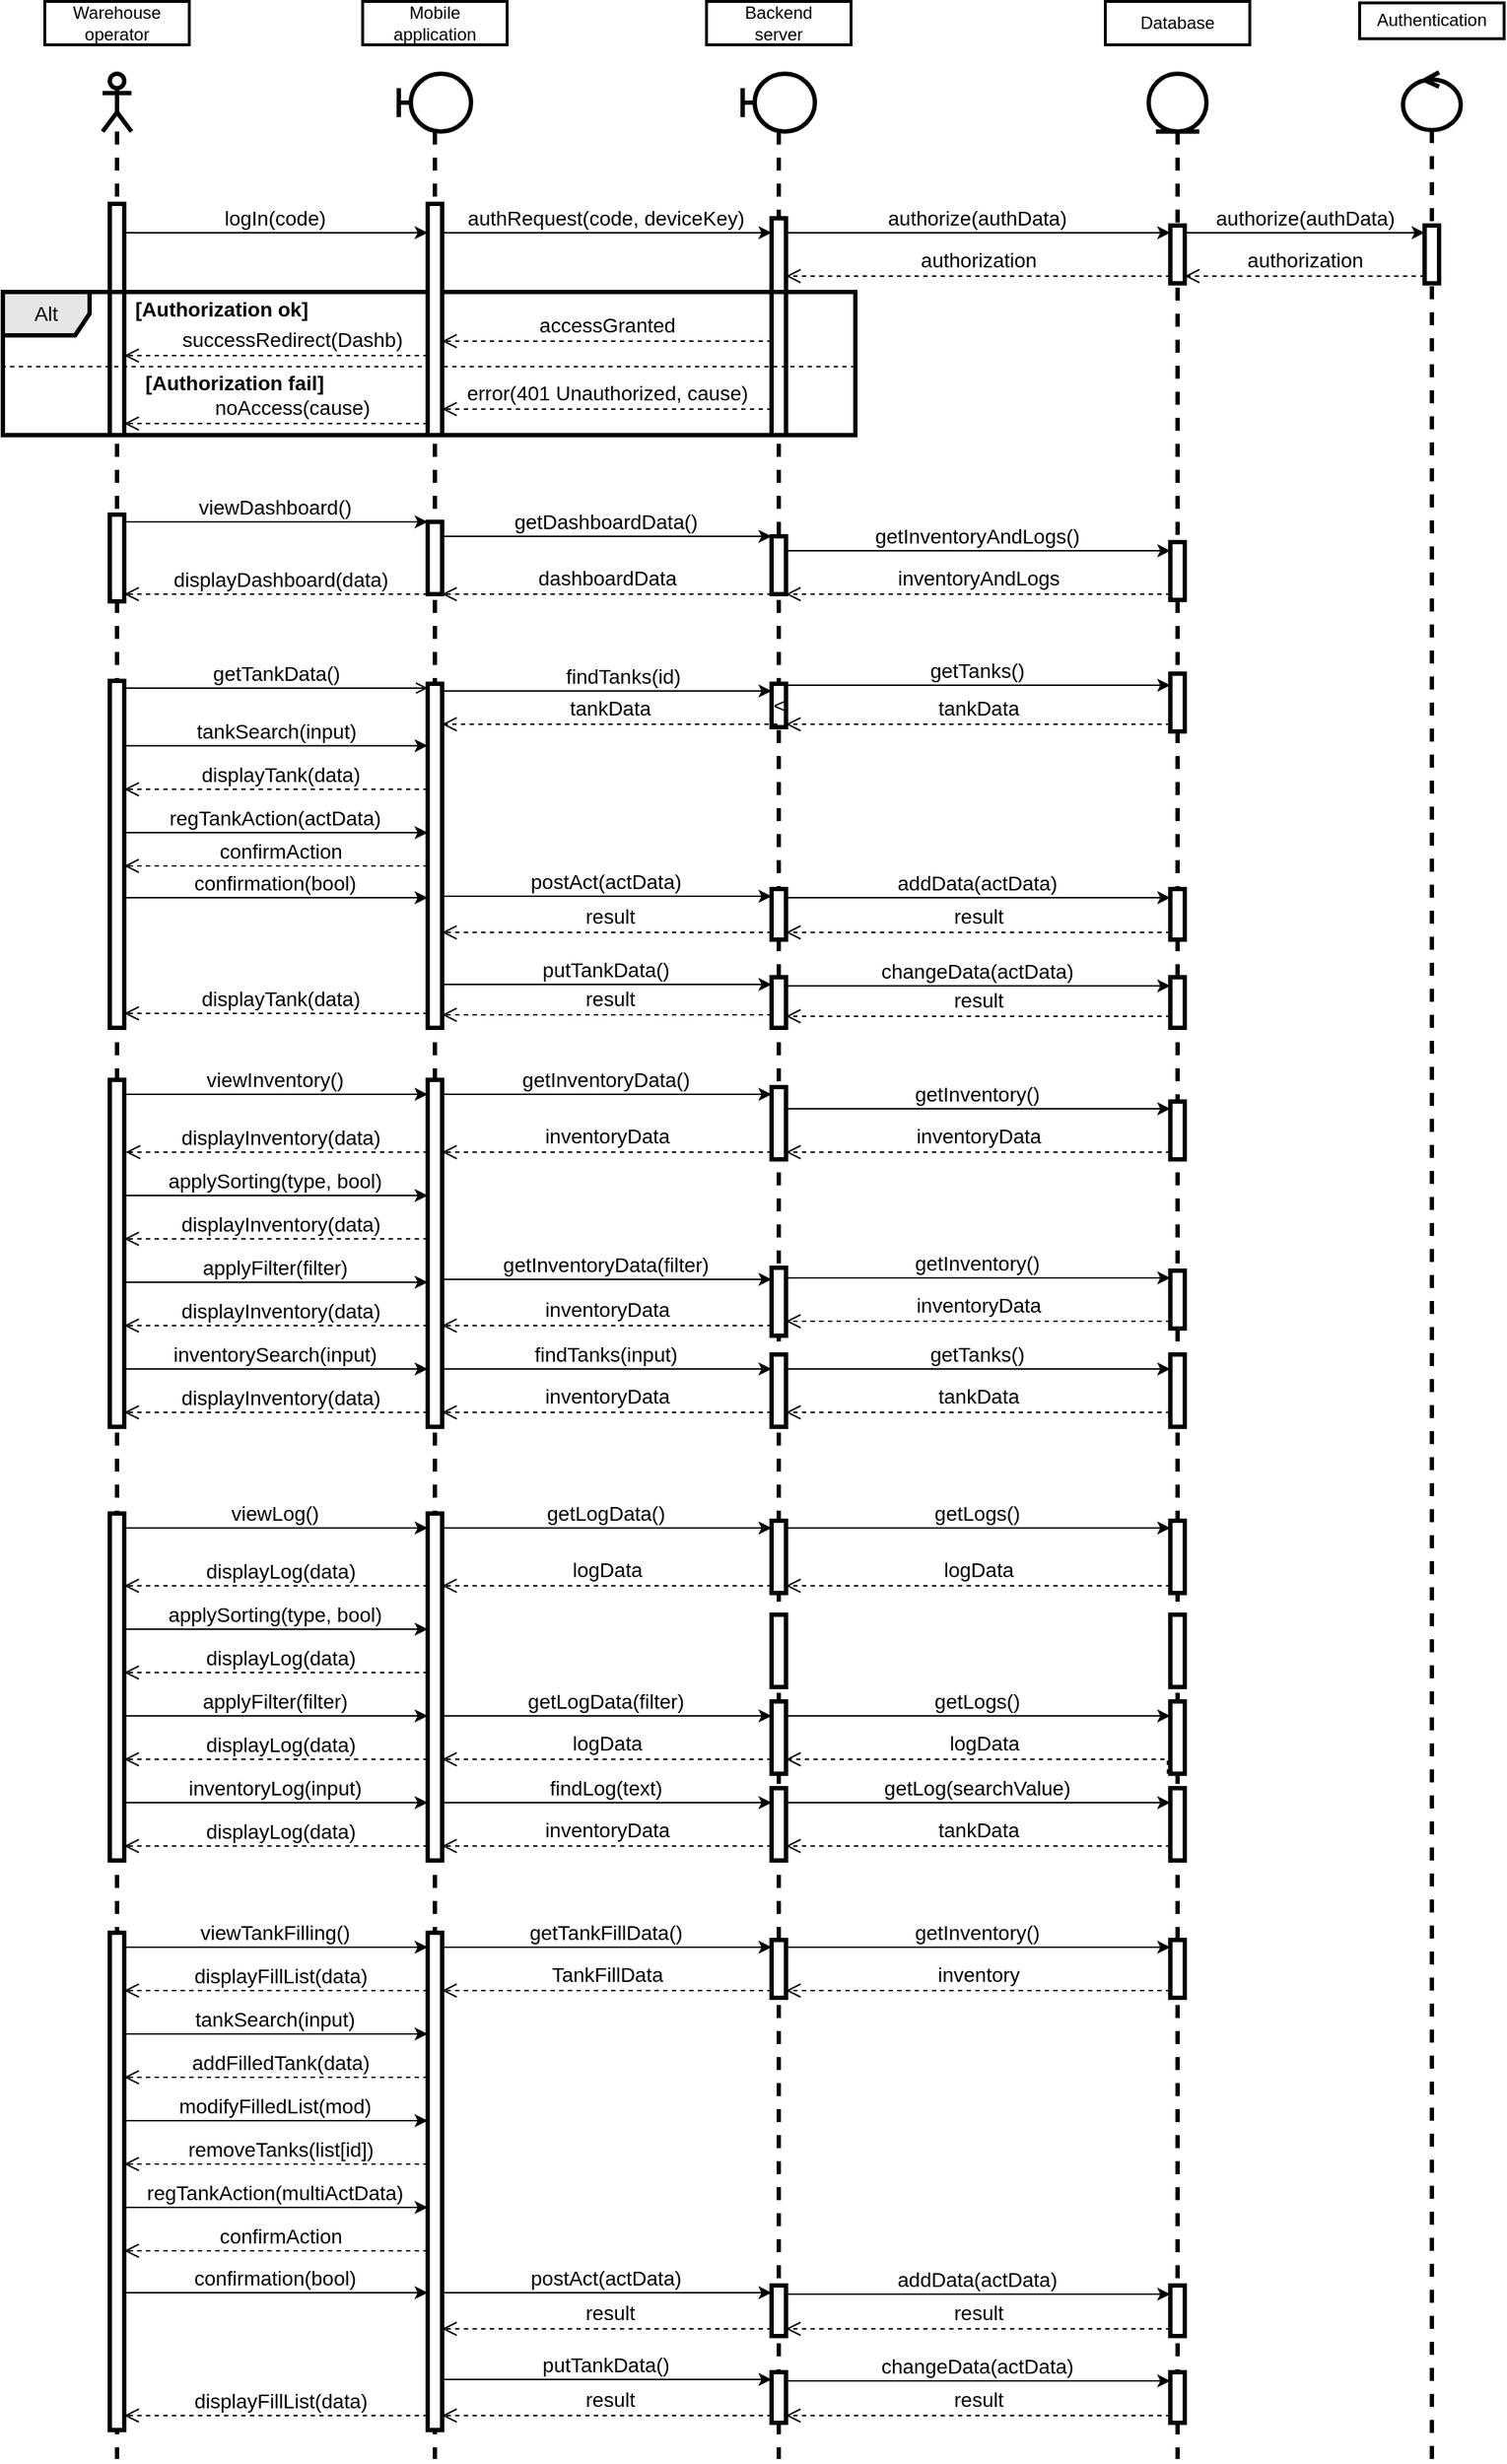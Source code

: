 <mxfile version="20.8.16" type="device"><diagram name="Page-1" id="13e1069c-82ec-6db2-03f1-153e76fe0fe0"><mxGraphModel dx="1548" dy="911" grid="1" gridSize="10" guides="1" tooltips="1" connect="1" arrows="1" fold="1" page="1" pageScale="1" pageWidth="1120" pageHeight="1800" background="none" math="0" shadow="0"><root><mxCell id="0"/><mxCell id="1" parent="0"/><mxCell id="PCHpuN4HncfwBFX8JM08-12" value="" style="group" parent="1" vertex="1" connectable="0"><mxGeometry x="73" y="50" width="651" height="1700" as="geometry"/></mxCell><mxCell id="PCHpuN4HncfwBFX8JM08-5" value="" style="shape=umlLifeline;perimeter=lifelinePerimeter;whiteSpace=wrap;html=1;container=0;dropTarget=0;collapsible=0;recursiveResize=0;outlineConnect=0;portConstraint=eastwest;newEdgeStyle={&quot;edgeStyle&quot;:&quot;elbowEdgeStyle&quot;,&quot;elbow&quot;:&quot;vertical&quot;,&quot;curved&quot;:0,&quot;rounded&quot;:0};participant=umlActor;strokeWidth=3;" parent="PCHpuN4HncfwBFX8JM08-12" vertex="1"><mxGeometry x="40" y="50" width="20" height="1650" as="geometry"/></mxCell><mxCell id="PCHpuN4HncfwBFX8JM08-23" value="" style="html=1;points=[];perimeter=orthogonalPerimeter;outlineConnect=0;targetShapes=umlLifeline;portConstraint=eastwest;newEdgeStyle={&quot;edgeStyle&quot;:&quot;elbowEdgeStyle&quot;,&quot;elbow&quot;:&quot;vertical&quot;,&quot;curved&quot;:0,&quot;rounded&quot;:0};strokeWidth=3;fontSize=14;" parent="PCHpuN4HncfwBFX8JM08-5" vertex="1"><mxGeometry x="5" y="90" width="10" height="160" as="geometry"/></mxCell><mxCell id="PCHpuN4HncfwBFX8JM08-92" value="" style="html=1;points=[];perimeter=orthogonalPerimeter;outlineConnect=0;targetShapes=umlLifeline;portConstraint=eastwest;newEdgeStyle={&quot;edgeStyle&quot;:&quot;elbowEdgeStyle&quot;,&quot;elbow&quot;:&quot;vertical&quot;,&quot;curved&quot;:0,&quot;rounded&quot;:0};strokeWidth=3;fontSize=14;" parent="PCHpuN4HncfwBFX8JM08-5" vertex="1"><mxGeometry x="5" y="420" width="10" height="240" as="geometry"/></mxCell><mxCell id="PCHpuN4HncfwBFX8JM08-269" value="" style="html=1;points=[];perimeter=orthogonalPerimeter;outlineConnect=0;targetShapes=umlLifeline;portConstraint=eastwest;newEdgeStyle={&quot;edgeStyle&quot;:&quot;elbowEdgeStyle&quot;,&quot;elbow&quot;:&quot;vertical&quot;,&quot;curved&quot;:0,&quot;rounded&quot;:0};strokeWidth=3;fontSize=14;" parent="PCHpuN4HncfwBFX8JM08-5" vertex="1"><mxGeometry x="5" y="1286" width="10" height="344" as="geometry"/></mxCell><mxCell id="PCHpuN4HncfwBFX8JM08-8" value="Warehouse operator" style="text;html=1;strokeColor=default;fillColor=none;align=center;verticalAlign=middle;whiteSpace=wrap;rounded=0;strokeWidth=2;" parent="PCHpuN4HncfwBFX8JM08-12" vertex="1"><mxGeometry width="100" height="30" as="geometry"/></mxCell><mxCell id="PCHpuN4HncfwBFX8JM08-42" value="" style="html=1;points=[];perimeter=orthogonalPerimeter;outlineConnect=0;targetShapes=umlLifeline;portConstraint=eastwest;newEdgeStyle={&quot;edgeStyle&quot;:&quot;elbowEdgeStyle&quot;,&quot;elbow&quot;:&quot;vertical&quot;,&quot;curved&quot;:0,&quot;rounded&quot;:0};strokeWidth=3;fontSize=14;" parent="PCHpuN4HncfwBFX8JM08-12" vertex="1"><mxGeometry x="45" y="355" width="10" height="60" as="geometry"/></mxCell><mxCell id="PCHpuN4HncfwBFX8JM08-145" value="" style="html=1;points=[];perimeter=orthogonalPerimeter;outlineConnect=0;targetShapes=umlLifeline;portConstraint=eastwest;newEdgeStyle={&quot;edgeStyle&quot;:&quot;elbowEdgeStyle&quot;,&quot;elbow&quot;:&quot;vertical&quot;,&quot;curved&quot;:0,&quot;rounded&quot;:0};strokeWidth=3;fontSize=14;" parent="PCHpuN4HncfwBFX8JM08-12" vertex="1"><mxGeometry x="45" y="746" width="10" height="240" as="geometry"/></mxCell><mxCell id="PCHpuN4HncfwBFX8JM08-221" value="" style="html=1;points=[];perimeter=orthogonalPerimeter;outlineConnect=0;targetShapes=umlLifeline;portConstraint=eastwest;newEdgeStyle={&quot;edgeStyle&quot;:&quot;elbowEdgeStyle&quot;,&quot;elbow&quot;:&quot;vertical&quot;,&quot;curved&quot;:0,&quot;rounded&quot;:0};strokeWidth=3;fontSize=14;" parent="PCHpuN4HncfwBFX8JM08-12" vertex="1"><mxGeometry x="45" y="1046" width="10" height="240" as="geometry"/></mxCell><mxCell id="QIh_B3qvq8HcgACo9nBH-73" value="logData" style="html=1;verticalAlign=bottom;endArrow=open;dashed=1;endSize=8;edgeStyle=elbowEdgeStyle;elbow=vertical;curved=0;rounded=0;fontSize=14;" parent="PCHpuN4HncfwBFX8JM08-12" target="PCHpuN4HncfwBFX8JM08-305" edge="1"><mxGeometry relative="1" as="geometry"><mxPoint x="777" y="1226" as="sourcePoint"/><mxPoint x="511" y="1226" as="targetPoint"/><Array as="points"><mxPoint x="651" y="1216"/></Array></mxGeometry></mxCell><mxCell id="PCHpuN4HncfwBFX8JM08-127" value="&lt;div&gt;&lt;br&gt;&lt;/div&gt;&lt;div&gt;&lt;br&gt;&lt;/div&gt;" style="html=1;verticalAlign=bottom;endArrow=open;dashed=1;endSize=8;edgeStyle=elbowEdgeStyle;elbow=vertical;curved=0;rounded=0;fontSize=14;" parent="PCHpuN4HncfwBFX8JM08-12" edge="1"><mxGeometry relative="1" as="geometry"><mxPoint x="265" y="700" as="sourcePoint"/><mxPoint x="55" y="700" as="targetPoint"/><Array as="points"><mxPoint x="171" y="700"/></Array></mxGeometry></mxCell><mxCell id="PCHpuN4HncfwBFX8JM08-128" value="displayTank(data)" style="edgeLabel;html=1;align=center;verticalAlign=middle;resizable=0;points=[];fontSize=14;" parent="PCHpuN4HncfwBFX8JM08-127" vertex="1" connectable="0"><mxGeometry x="-0.253" y="-1" relative="1" as="geometry"><mxPoint x="-24" y="-9" as="offset"/></mxGeometry></mxCell><mxCell id="PCHpuN4HncfwBFX8JM08-20" value="" style="group" parent="1" vertex="1" connectable="0"><mxGeometry x="807" y="50" width="100" height="1700" as="geometry"/></mxCell><mxCell id="PCHpuN4HncfwBFX8JM08-14" value="" style="shape=umlLifeline;perimeter=lifelinePerimeter;whiteSpace=wrap;html=1;container=0;dropTarget=0;collapsible=0;recursiveResize=0;outlineConnect=0;portConstraint=eastwest;newEdgeStyle={&quot;edgeStyle&quot;:&quot;elbowEdgeStyle&quot;,&quot;elbow&quot;:&quot;vertical&quot;,&quot;curved&quot;:0,&quot;rounded&quot;:0};participant=umlEntity;strokeWidth=3;fontSize=14;" parent="PCHpuN4HncfwBFX8JM08-20" vertex="1"><mxGeometry x="30" y="50" width="40" height="1650" as="geometry"/></mxCell><mxCell id="PCHpuN4HncfwBFX8JM08-306" value="" style="html=1;points=[];perimeter=orthogonalPerimeter;outlineConnect=0;targetShapes=umlLifeline;portConstraint=eastwest;newEdgeStyle={&quot;edgeStyle&quot;:&quot;elbowEdgeStyle&quot;,&quot;elbow&quot;:&quot;vertical&quot;,&quot;curved&quot;:0,&quot;rounded&quot;:0};strokeWidth=3;fontSize=14;" parent="PCHpuN4HncfwBFX8JM08-14" vertex="1"><mxGeometry x="15" y="1126" width="10" height="50" as="geometry"/></mxCell><mxCell id="PCHpuN4HncfwBFX8JM08-314" value="" style="html=1;points=[];perimeter=orthogonalPerimeter;outlineConnect=0;targetShapes=umlLifeline;portConstraint=eastwest;newEdgeStyle={&quot;edgeStyle&quot;:&quot;elbowEdgeStyle&quot;,&quot;elbow&quot;:&quot;vertical&quot;,&quot;curved&quot;:0,&quot;rounded&quot;:0};strokeWidth=3;fontSize=14;" parent="PCHpuN4HncfwBFX8JM08-14" vertex="1"><mxGeometry x="15" y="1066" width="10" height="50" as="geometry"/></mxCell><mxCell id="PCHpuN4HncfwBFX8JM08-15" value="Database" style="text;html=1;strokeColor=default;fillColor=none;align=center;verticalAlign=middle;whiteSpace=wrap;rounded=0;strokeWidth=2;" parent="PCHpuN4HncfwBFX8JM08-20" vertex="1"><mxGeometry width="100" height="30" as="geometry"/></mxCell><mxCell id="PCHpuN4HncfwBFX8JM08-33" value="" style="html=1;points=[];perimeter=orthogonalPerimeter;outlineConnect=0;targetShapes=umlLifeline;portConstraint=eastwest;newEdgeStyle={&quot;edgeStyle&quot;:&quot;elbowEdgeStyle&quot;,&quot;elbow&quot;:&quot;vertical&quot;,&quot;curved&quot;:0,&quot;rounded&quot;:0};strokeWidth=3;fontSize=14;" parent="PCHpuN4HncfwBFX8JM08-20" vertex="1"><mxGeometry x="45" y="155" width="10" height="40" as="geometry"/></mxCell><mxCell id="PCHpuN4HncfwBFX8JM08-54" value="" style="html=1;points=[];perimeter=orthogonalPerimeter;outlineConnect=0;targetShapes=umlLifeline;portConstraint=eastwest;newEdgeStyle={&quot;edgeStyle&quot;:&quot;elbowEdgeStyle&quot;,&quot;elbow&quot;:&quot;vertical&quot;,&quot;curved&quot;:0,&quot;rounded&quot;:0};strokeWidth=3;fontSize=14;" parent="PCHpuN4HncfwBFX8JM08-20" vertex="1"><mxGeometry x="45" y="374" width="10" height="40" as="geometry"/></mxCell><mxCell id="PCHpuN4HncfwBFX8JM08-105" value="" style="html=1;points=[];perimeter=orthogonalPerimeter;outlineConnect=0;targetShapes=umlLifeline;portConstraint=eastwest;newEdgeStyle={&quot;edgeStyle&quot;:&quot;elbowEdgeStyle&quot;,&quot;elbow&quot;:&quot;vertical&quot;,&quot;curved&quot;:0,&quot;rounded&quot;:0};strokeWidth=3;fontSize=14;" parent="PCHpuN4HncfwBFX8JM08-20" vertex="1"><mxGeometry x="45" y="465" width="10" height="40" as="geometry"/></mxCell><mxCell id="PCHpuN4HncfwBFX8JM08-119" value="" style="html=1;points=[];perimeter=orthogonalPerimeter;outlineConnect=0;targetShapes=umlLifeline;portConstraint=eastwest;newEdgeStyle={&quot;edgeStyle&quot;:&quot;elbowEdgeStyle&quot;,&quot;elbow&quot;:&quot;vertical&quot;,&quot;curved&quot;:0,&quot;rounded&quot;:0};strokeWidth=3;fontSize=14;" parent="PCHpuN4HncfwBFX8JM08-20" vertex="1"><mxGeometry x="45" y="614" width="10" height="35" as="geometry"/></mxCell><mxCell id="PCHpuN4HncfwBFX8JM08-147" value="" style="html=1;points=[];perimeter=orthogonalPerimeter;outlineConnect=0;targetShapes=umlLifeline;portConstraint=eastwest;newEdgeStyle={&quot;edgeStyle&quot;:&quot;elbowEdgeStyle&quot;,&quot;elbow&quot;:&quot;vertical&quot;,&quot;curved&quot;:0,&quot;rounded&quot;:0};strokeWidth=3;fontSize=14;" parent="PCHpuN4HncfwBFX8JM08-20" vertex="1"><mxGeometry x="45" y="761" width="10" height="40" as="geometry"/></mxCell><mxCell id="PCHpuN4HncfwBFX8JM08-220" value="" style="html=1;points=[];perimeter=orthogonalPerimeter;outlineConnect=0;targetShapes=umlLifeline;portConstraint=eastwest;newEdgeStyle={&quot;edgeStyle&quot;:&quot;elbowEdgeStyle&quot;,&quot;elbow&quot;:&quot;vertical&quot;,&quot;curved&quot;:0,&quot;rounded&quot;:0};strokeWidth=3;fontSize=14;" parent="PCHpuN4HncfwBFX8JM08-20" vertex="1"><mxGeometry x="45" y="936" width="10" height="50" as="geometry"/></mxCell><mxCell id="PCHpuN4HncfwBFX8JM08-223" value="" style="html=1;points=[];perimeter=orthogonalPerimeter;outlineConnect=0;targetShapes=umlLifeline;portConstraint=eastwest;newEdgeStyle={&quot;edgeStyle&quot;:&quot;elbowEdgeStyle&quot;,&quot;elbow&quot;:&quot;vertical&quot;,&quot;curved&quot;:0,&quot;rounded&quot;:0};strokeWidth=3;fontSize=14;" parent="PCHpuN4HncfwBFX8JM08-20" vertex="1"><mxGeometry x="45" y="1236" width="10" height="50" as="geometry"/></mxCell><mxCell id="PCHpuN4HncfwBFX8JM08-222" value="" style="html=1;points=[];perimeter=orthogonalPerimeter;outlineConnect=0;targetShapes=umlLifeline;portConstraint=eastwest;newEdgeStyle={&quot;edgeStyle&quot;:&quot;elbowEdgeStyle&quot;,&quot;elbow&quot;:&quot;vertical&quot;,&quot;curved&quot;:0,&quot;rounded&quot;:0};strokeWidth=3;fontSize=14;" parent="PCHpuN4HncfwBFX8JM08-20" vertex="1"><mxGeometry x="45" y="1051" width="10" height="50" as="geometry"/></mxCell><mxCell id="PCHpuN4HncfwBFX8JM08-272" value="" style="html=1;points=[];perimeter=orthogonalPerimeter;outlineConnect=0;targetShapes=umlLifeline;portConstraint=eastwest;newEdgeStyle={&quot;edgeStyle&quot;:&quot;elbowEdgeStyle&quot;,&quot;elbow&quot;:&quot;vertical&quot;,&quot;curved&quot;:0,&quot;rounded&quot;:0};strokeWidth=3;fontSize=14;" parent="PCHpuN4HncfwBFX8JM08-20" vertex="1"><mxGeometry x="45" y="1341" width="10" height="40" as="geometry"/></mxCell><mxCell id="QIh_B3qvq8HcgACo9nBH-84" value="" style="html=1;points=[];perimeter=orthogonalPerimeter;outlineConnect=0;targetShapes=umlLifeline;portConstraint=eastwest;newEdgeStyle={&quot;edgeStyle&quot;:&quot;elbowEdgeStyle&quot;,&quot;elbow&quot;:&quot;vertical&quot;,&quot;curved&quot;:0,&quot;rounded&quot;:0};strokeWidth=3;fontSize=14;" parent="PCHpuN4HncfwBFX8JM08-20" vertex="1"><mxGeometry x="45" y="675" width="10" height="35" as="geometry"/></mxCell><mxCell id="QIh_B3qvq8HcgACo9nBH-92" value="" style="html=1;points=[];perimeter=orthogonalPerimeter;outlineConnect=0;targetShapes=umlLifeline;portConstraint=eastwest;newEdgeStyle={&quot;edgeStyle&quot;:&quot;elbowEdgeStyle&quot;,&quot;elbow&quot;:&quot;vertical&quot;,&quot;curved&quot;:0,&quot;rounded&quot;:0};strokeWidth=3;fontSize=14;" parent="PCHpuN4HncfwBFX8JM08-20" vertex="1"><mxGeometry x="45" y="878" width="10" height="40" as="geometry"/></mxCell><mxCell id="QIh_B3qvq8HcgACo9nBH-98" value="" style="html=1;points=[];perimeter=orthogonalPerimeter;outlineConnect=0;targetShapes=umlLifeline;portConstraint=eastwest;newEdgeStyle={&quot;edgeStyle&quot;:&quot;elbowEdgeStyle&quot;,&quot;elbow&quot;:&quot;vertical&quot;,&quot;curved&quot;:0,&quot;rounded&quot;:0};strokeWidth=3;fontSize=14;" parent="PCHpuN4HncfwBFX8JM08-20" vertex="1"><mxGeometry x="45" y="1580" width="10" height="35" as="geometry"/></mxCell><mxCell id="QIh_B3qvq8HcgACo9nBH-99" value="" style="html=1;points=[];perimeter=orthogonalPerimeter;outlineConnect=0;targetShapes=umlLifeline;portConstraint=eastwest;newEdgeStyle={&quot;edgeStyle&quot;:&quot;elbowEdgeStyle&quot;,&quot;elbow&quot;:&quot;vertical&quot;,&quot;curved&quot;:0,&quot;rounded&quot;:0};strokeWidth=3;fontSize=14;" parent="PCHpuN4HncfwBFX8JM08-20" vertex="1"><mxGeometry x="45" y="1640" width="10" height="35" as="geometry"/></mxCell><mxCell id="PCHpuN4HncfwBFX8JM08-21" value="" style="endArrow=classic;html=1;rounded=0;fontSize=14;" parent="1" source="PCHpuN4HncfwBFX8JM08-23" target="PCHpuN4HncfwBFX8JM08-26" edge="1"><mxGeometry width="50" height="50" relative="1" as="geometry"><mxPoint x="134" y="200" as="sourcePoint"/><mxPoint x="454" y="410" as="targetPoint"/><Array as="points"><mxPoint x="234" y="210"/></Array></mxGeometry></mxCell><mxCell id="PCHpuN4HncfwBFX8JM08-22" value="logIn(code)" style="edgeLabel;html=1;align=center;verticalAlign=middle;resizable=0;points=[];fontSize=14;" parent="PCHpuN4HncfwBFX8JM08-21" vertex="1" connectable="0"><mxGeometry x="-0.008" relative="1" as="geometry"><mxPoint y="-10" as="offset"/></mxGeometry></mxCell><mxCell id="PCHpuN4HncfwBFX8JM08-31" value="" style="endArrow=classic;html=1;rounded=0;fontSize=14;startArrow=none;startFill=0;" parent="1" source="PCHpuN4HncfwBFX8JM08-28" target="PCHpuN4HncfwBFX8JM08-33" edge="1"><mxGeometry width="50" height="50" relative="1" as="geometry"><mxPoint x="529" y="360" as="sourcePoint"/><mxPoint x="919" y="360" as="targetPoint"/><Array as="points"><mxPoint x="824" y="210"/></Array></mxGeometry></mxCell><mxCell id="PCHpuN4HncfwBFX8JM08-32" value="authorize(authData)" style="edgeLabel;html=1;align=center;verticalAlign=middle;resizable=0;points=[];fontSize=14;" parent="PCHpuN4HncfwBFX8JM08-31" vertex="1" connectable="0"><mxGeometry x="-0.008" relative="1" as="geometry"><mxPoint y="-10" as="offset"/></mxGeometry></mxCell><mxCell id="PCHpuN4HncfwBFX8JM08-50" value="" style="endArrow=classic;html=1;rounded=0;fontSize=14;" parent="1" source="PCHpuN4HncfwBFX8JM08-49" target="PCHpuN4HncfwBFX8JM08-54" edge="1"><mxGeometry width="50" height="50" relative="1" as="geometry"><mxPoint x="729" y="432" as="sourcePoint"/><mxPoint x="919" y="432" as="targetPoint"/><Array as="points"><mxPoint x="744" y="430"/></Array></mxGeometry></mxCell><mxCell id="PCHpuN4HncfwBFX8JM08-51" value="getInventoryAndLogs()" style="edgeLabel;html=1;align=center;verticalAlign=middle;resizable=0;points=[];fontSize=14;" parent="PCHpuN4HncfwBFX8JM08-50" vertex="1" connectable="0"><mxGeometry x="-0.008" relative="1" as="geometry"><mxPoint y="-10" as="offset"/></mxGeometry></mxCell><mxCell id="PCHpuN4HncfwBFX8JM08-73" value="" style="endArrow=classic;html=1;rounded=0;fontSize=14;" parent="1" source="PCHpuN4HncfwBFX8JM08-42" target="PCHpuN4HncfwBFX8JM08-46" edge="1"><mxGeometry width="50" height="50" relative="1" as="geometry"><mxPoint x="129" y="429" as="sourcePoint"/><mxPoint x="324" y="429" as="targetPoint"/><Array as="points"><mxPoint x="234" y="410"/></Array></mxGeometry></mxCell><mxCell id="PCHpuN4HncfwBFX8JM08-74" value="&lt;div&gt;viewDashboard()&lt;/div&gt;" style="edgeLabel;html=1;align=center;verticalAlign=middle;resizable=0;points=[];fontSize=14;" parent="PCHpuN4HncfwBFX8JM08-73" vertex="1" connectable="0"><mxGeometry x="-0.008" relative="1" as="geometry"><mxPoint y="-10" as="offset"/></mxGeometry></mxCell><mxCell id="PCHpuN4HncfwBFX8JM08-75" value="&lt;div&gt;&lt;br&gt;&lt;/div&gt;&lt;div&gt;&lt;br&gt;&lt;/div&gt;" style="html=1;verticalAlign=bottom;endArrow=open;dashed=1;endSize=8;edgeStyle=elbowEdgeStyle;elbow=vertical;curved=0;rounded=0;fontSize=14;" parent="1" source="PCHpuN4HncfwBFX8JM08-46" target="PCHpuN4HncfwBFX8JM08-42" edge="1"><mxGeometry relative="1" as="geometry"><mxPoint x="744" y="534" as="sourcePoint"/><mxPoint x="154" y="534" as="targetPoint"/><Array as="points"><mxPoint x="254" y="460"/><mxPoint x="244" y="480"/></Array></mxGeometry></mxCell><mxCell id="PCHpuN4HncfwBFX8JM08-88" value="displayDashboard(data)" style="edgeLabel;html=1;align=center;verticalAlign=middle;resizable=0;points=[];fontSize=14;" parent="PCHpuN4HncfwBFX8JM08-75" vertex="1" connectable="0"><mxGeometry x="-0.253" y="-1" relative="1" as="geometry"><mxPoint x="-24" y="-9" as="offset"/></mxGeometry></mxCell><mxCell id="PCHpuN4HncfwBFX8JM08-76" value="authorization" style="html=1;verticalAlign=bottom;endArrow=open;dashed=1;endSize=8;edgeStyle=elbowEdgeStyle;elbow=vertical;curved=0;rounded=0;fontSize=14;" parent="1" source="PCHpuN4HncfwBFX8JM08-33" target="PCHpuN4HncfwBFX8JM08-28" edge="1"><mxGeometry relative="1" as="geometry"><mxPoint x="929" y="270" as="sourcePoint"/><mxPoint x="139" y="270" as="targetPoint"/><Array as="points"><mxPoint x="834" y="240"/></Array></mxGeometry></mxCell><mxCell id="PCHpuN4HncfwBFX8JM08-96" value="" style="endArrow=open;html=1;rounded=0;fontSize=14;endFill=0;" parent="1" target="PCHpuN4HncfwBFX8JM08-95" edge="1"><mxGeometry width="50" height="50" relative="1" as="geometry"><mxPoint x="129" y="525" as="sourcePoint"/><mxPoint x="319" y="525" as="targetPoint"/></mxGeometry></mxCell><mxCell id="PCHpuN4HncfwBFX8JM08-97" value="getTankData()" style="edgeLabel;html=1;align=center;verticalAlign=middle;resizable=0;points=[];fontSize=14;" parent="PCHpuN4HncfwBFX8JM08-96" vertex="1" connectable="0"><mxGeometry x="-0.008" relative="1" as="geometry"><mxPoint y="-10" as="offset"/></mxGeometry></mxCell><mxCell id="PCHpuN4HncfwBFX8JM08-98" value="" style="endArrow=classic;html=1;rounded=0;fontSize=14;" parent="1" edge="1"><mxGeometry width="50" height="50" relative="1" as="geometry"><mxPoint x="348" y="527" as="sourcePoint"/><mxPoint x="576" y="527" as="targetPoint"/><Array as="points"><mxPoint x="464" y="527"/></Array></mxGeometry></mxCell><mxCell id="PCHpuN4HncfwBFX8JM08-99" value="findTanks(id)" style="edgeLabel;html=1;align=center;verticalAlign=middle;resizable=0;points=[];fontSize=14;" parent="PCHpuN4HncfwBFX8JM08-98" vertex="1" connectable="0"><mxGeometry x="-0.008" relative="1" as="geometry"><mxPoint x="12" y="-10" as="offset"/></mxGeometry></mxCell><mxCell id="PCHpuN4HncfwBFX8JM08-101" value="" style="endArrow=classic;html=1;rounded=0;fontSize=14;" parent="1" source="PCHpuN4HncfwBFX8JM08-100" edge="1"><mxGeometry width="50" height="50" relative="1" as="geometry"><mxPoint x="586" y="525" as="sourcePoint"/><mxPoint x="852" y="523" as="targetPoint"/><Array as="points"/></mxGeometry></mxCell><mxCell id="PCHpuN4HncfwBFX8JM08-102" value="getTanks()" style="edgeLabel;html=1;align=center;verticalAlign=middle;resizable=0;points=[];fontSize=14;" parent="PCHpuN4HncfwBFX8JM08-101" vertex="1" connectable="0"><mxGeometry x="-0.008" relative="1" as="geometry"><mxPoint y="-10" as="offset"/></mxGeometry></mxCell><mxCell id="PCHpuN4HncfwBFX8JM08-103" value="" style="endArrow=classic;html=1;rounded=0;fontSize=14;" parent="1" edge="1"><mxGeometry width="50" height="50" relative="1" as="geometry"><mxPoint x="129" y="564.83" as="sourcePoint"/><mxPoint x="338" y="564.83" as="targetPoint"/></mxGeometry></mxCell><mxCell id="PCHpuN4HncfwBFX8JM08-104" value="tankSearch(input)" style="edgeLabel;html=1;align=center;verticalAlign=middle;resizable=0;points=[];fontSize=14;" parent="PCHpuN4HncfwBFX8JM08-103" vertex="1" connectable="0"><mxGeometry x="-0.008" relative="1" as="geometry"><mxPoint y="-10" as="offset"/></mxGeometry></mxCell><mxCell id="PCHpuN4HncfwBFX8JM08-106" value="result" style="html=1;verticalAlign=bottom;endArrow=open;dashed=1;endSize=8;edgeStyle=elbowEdgeStyle;elbow=vertical;curved=0;rounded=0;fontSize=14;" parent="1" source="PCHpuN4HncfwBFX8JM08-116" edge="1"><mxGeometry x="-0.018" relative="1" as="geometry"><mxPoint x="704" y="684" as="sourcePoint"/><mxPoint x="348" y="694" as="targetPoint"/><Array as="points"><mxPoint x="484" y="694"/><mxPoint x="544" y="704"/></Array><mxPoint as="offset"/></mxGeometry></mxCell><mxCell id="PCHpuN4HncfwBFX8JM08-107" value="&lt;div&gt;&lt;br&gt;&lt;/div&gt;&lt;div&gt;&lt;br&gt;&lt;/div&gt;" style="html=1;verticalAlign=bottom;endArrow=open;dashed=1;endSize=8;edgeStyle=elbowEdgeStyle;elbow=vertical;curved=0;rounded=0;fontSize=14;" parent="1" edge="1"><mxGeometry relative="1" as="geometry"><mxPoint x="338" y="595" as="sourcePoint"/><mxPoint x="128" y="595" as="targetPoint"/><Array as="points"><mxPoint x="234" y="595"/></Array></mxGeometry></mxCell><mxCell id="PCHpuN4HncfwBFX8JM08-108" value="displayTank(data)" style="edgeLabel;html=1;align=center;verticalAlign=middle;resizable=0;points=[];fontSize=14;" parent="PCHpuN4HncfwBFX8JM08-107" vertex="1" connectable="0"><mxGeometry x="-0.253" y="-1" relative="1" as="geometry"><mxPoint x="-24" y="-9" as="offset"/></mxGeometry></mxCell><mxCell id="PCHpuN4HncfwBFX8JM08-111" value="" style="endArrow=classic;html=1;rounded=0;fontSize=14;" parent="1" edge="1"><mxGeometry width="50" height="50" relative="1" as="geometry"><mxPoint x="128" y="625" as="sourcePoint"/><mxPoint x="338" y="625" as="targetPoint"/><Array as="points"><mxPoint x="234" y="625"/></Array></mxGeometry></mxCell><mxCell id="PCHpuN4HncfwBFX8JM08-112" value="regTankAction(actData)" style="edgeLabel;html=1;align=center;verticalAlign=middle;resizable=0;points=[];fontSize=14;" parent="PCHpuN4HncfwBFX8JM08-111" vertex="1" connectable="0"><mxGeometry x="-0.008" relative="1" as="geometry"><mxPoint y="-10" as="offset"/></mxGeometry></mxCell><mxCell id="PCHpuN4HncfwBFX8JM08-113" value="" style="endArrow=classic;html=1;rounded=0;fontSize=14;" parent="1" target="PCHpuN4HncfwBFX8JM08-116" edge="1"><mxGeometry width="50" height="50" relative="1" as="geometry"><mxPoint x="348" y="669" as="sourcePoint"/><mxPoint x="719" y="655.5" as="targetPoint"/><Array as="points"><mxPoint x="459" y="669"/></Array></mxGeometry></mxCell><mxCell id="PCHpuN4HncfwBFX8JM08-114" value="postAct(actData)" style="edgeLabel;html=1;align=center;verticalAlign=middle;resizable=0;points=[];fontSize=14;" parent="PCHpuN4HncfwBFX8JM08-113" vertex="1" connectable="0"><mxGeometry x="-0.008" relative="1" as="geometry"><mxPoint y="-10" as="offset"/></mxGeometry></mxCell><mxCell id="PCHpuN4HncfwBFX8JM08-115" value="tankData" style="html=1;verticalAlign=bottom;endArrow=open;dashed=1;endSize=8;edgeStyle=elbowEdgeStyle;elbow=vertical;curved=0;rounded=0;fontSize=14;" parent="1" target="PCHpuN4HncfwBFX8JM08-100" edge="1"><mxGeometry relative="1" as="geometry"><mxPoint x="852" y="550" as="sourcePoint"/><mxPoint x="581" y="520" as="targetPoint"/><Array as="points"><mxPoint x="754" y="550"/><mxPoint x="864" y="543"/><mxPoint x="864" y="543"/></Array></mxGeometry></mxCell><mxCell id="PCHpuN4HncfwBFX8JM08-117" value="" style="endArrow=classic;html=1;rounded=0;fontSize=14;" parent="1" source="PCHpuN4HncfwBFX8JM08-116" target="PCHpuN4HncfwBFX8JM08-119" edge="1"><mxGeometry width="50" height="50" relative="1" as="geometry"><mxPoint x="729" y="656" as="sourcePoint"/><mxPoint x="884" y="656" as="targetPoint"/><Array as="points"><mxPoint x="691" y="670"/></Array></mxGeometry></mxCell><mxCell id="PCHpuN4HncfwBFX8JM08-118" value="addData(actData)" style="edgeLabel;html=1;align=center;verticalAlign=middle;resizable=0;points=[];fontSize=14;" parent="PCHpuN4HncfwBFX8JM08-117" vertex="1" connectable="0"><mxGeometry x="-0.008" relative="1" as="geometry"><mxPoint y="-10" as="offset"/></mxGeometry></mxCell><mxCell id="PCHpuN4HncfwBFX8JM08-120" value="&lt;div&gt;&lt;br&gt;&lt;/div&gt;&lt;div&gt;&lt;br&gt;&lt;/div&gt;" style="html=1;verticalAlign=bottom;endArrow=open;dashed=1;endSize=8;edgeStyle=elbowEdgeStyle;elbow=vertical;curved=0;rounded=0;fontSize=14;" parent="1" edge="1"><mxGeometry relative="1" as="geometry"><mxPoint x="338" y="648" as="sourcePoint"/><mxPoint x="128" y="648" as="targetPoint"/><Array as="points"><mxPoint x="243" y="648"/></Array></mxGeometry></mxCell><mxCell id="PCHpuN4HncfwBFX8JM08-121" value="confirmAction" style="edgeLabel;html=1;align=center;verticalAlign=middle;resizable=0;points=[];fontSize=14;" parent="PCHpuN4HncfwBFX8JM08-120" vertex="1" connectable="0"><mxGeometry x="-0.253" y="-1" relative="1" as="geometry"><mxPoint x="-24" y="-9" as="offset"/></mxGeometry></mxCell><mxCell id="PCHpuN4HncfwBFX8JM08-122" value="" style="endArrow=classic;html=1;rounded=0;fontSize=14;" parent="1" edge="1"><mxGeometry width="50" height="50" relative="1" as="geometry"><mxPoint x="128" y="670" as="sourcePoint"/><mxPoint x="338" y="670" as="targetPoint"/><Array as="points"><mxPoint x="236" y="670"/></Array></mxGeometry></mxCell><mxCell id="PCHpuN4HncfwBFX8JM08-123" value="confirmation(bool)" style="edgeLabel;html=1;align=center;verticalAlign=middle;resizable=0;points=[];fontSize=14;" parent="PCHpuN4HncfwBFX8JM08-122" vertex="1" connectable="0"><mxGeometry x="-0.008" relative="1" as="geometry"><mxPoint y="-10" as="offset"/></mxGeometry></mxCell><mxCell id="PCHpuN4HncfwBFX8JM08-126" value="result" style="html=1;verticalAlign=bottom;endArrow=open;dashed=1;endSize=8;edgeStyle=elbowEdgeStyle;elbow=vertical;curved=0;rounded=0;fontSize=14;" parent="1" source="PCHpuN4HncfwBFX8JM08-119" target="PCHpuN4HncfwBFX8JM08-116" edge="1"><mxGeometry relative="1" as="geometry"><mxPoint x="919" y="682.2" as="sourcePoint"/><mxPoint x="729" y="682.2" as="targetPoint"/><Array as="points"><mxPoint x="794" y="694"/><mxPoint x="754" y="704"/></Array></mxGeometry></mxCell><mxCell id="PCHpuN4HncfwBFX8JM08-129" value="inventoryAndLogs" style="html=1;verticalAlign=bottom;endArrow=open;dashed=1;endSize=8;edgeStyle=elbowEdgeStyle;elbow=vertical;curved=0;rounded=0;fontSize=14;" parent="1" source="PCHpuN4HncfwBFX8JM08-54" target="PCHpuN4HncfwBFX8JM08-49" edge="1"><mxGeometry relative="1" as="geometry"><mxPoint x="834" y="490" as="sourcePoint"/><mxPoint x="624" y="500" as="targetPoint"/><Array as="points"><mxPoint x="754" y="460"/></Array></mxGeometry></mxCell><mxCell id="PCHpuN4HncfwBFX8JM08-153" value="" style="endArrow=classic;html=1;rounded=0;fontSize=14;" parent="1" source="PCHpuN4HncfwBFX8JM08-145" target="PCHpuN4HncfwBFX8JM08-144" edge="1"><mxGeometry width="50" height="50" relative="1" as="geometry"><mxPoint x="129" y="815" as="sourcePoint"/><mxPoint x="324" y="815" as="targetPoint"/><Array as="points"><mxPoint x="234" y="806"/></Array></mxGeometry></mxCell><mxCell id="PCHpuN4HncfwBFX8JM08-154" value="viewInventory()" style="edgeLabel;html=1;align=center;verticalAlign=middle;resizable=0;points=[];fontSize=14;" parent="PCHpuN4HncfwBFX8JM08-153" vertex="1" connectable="0"><mxGeometry x="-0.008" relative="1" as="geometry"><mxPoint y="-10" as="offset"/></mxGeometry></mxCell><mxCell id="PCHpuN4HncfwBFX8JM08-155" value="&lt;div&gt;&lt;br&gt;&lt;/div&gt;&lt;div&gt;&lt;br&gt;&lt;/div&gt;" style="html=1;verticalAlign=bottom;endArrow=open;dashed=1;endSize=8;edgeStyle=elbowEdgeStyle;elbow=vertical;curved=0;rounded=0;fontSize=14;" parent="1" source="PCHpuN4HncfwBFX8JM08-144" edge="1"><mxGeometry relative="1" as="geometry"><mxPoint x="319" y="846" as="sourcePoint"/><mxPoint x="129" y="846" as="targetPoint"/></mxGeometry></mxCell><mxCell id="PCHpuN4HncfwBFX8JM08-156" value="displayInventory(data)" style="edgeLabel;html=1;align=center;verticalAlign=middle;resizable=0;points=[];fontSize=14;" parent="PCHpuN4HncfwBFX8JM08-155" vertex="1" connectable="0"><mxGeometry x="-0.253" y="-1" relative="1" as="geometry"><mxPoint x="-24" y="-9" as="offset"/></mxGeometry></mxCell><mxCell id="PCHpuN4HncfwBFX8JM08-157" value="inventoryData" style="html=1;verticalAlign=bottom;endArrow=open;dashed=1;endSize=8;edgeStyle=elbowEdgeStyle;elbow=vertical;curved=0;rounded=0;fontSize=14;" parent="1" source="PCHpuN4HncfwBFX8JM08-147" target="PCHpuN4HncfwBFX8JM08-146" edge="1"><mxGeometry relative="1" as="geometry"><mxPoint x="919" y="843" as="sourcePoint"/><mxPoint x="729" y="843" as="targetPoint"/><Array as="points"><mxPoint x="834" y="846"/></Array></mxGeometry></mxCell><mxCell id="PCHpuN4HncfwBFX8JM08-168" value="" style="endArrow=classic;html=1;rounded=0;fontSize=14;startArrow=none;startFill=0;" parent="1" source="PCHpuN4HncfwBFX8JM08-33" target="PCHpuN4HncfwBFX8JM08-174" edge="1"><mxGeometry width="50" height="50" relative="1" as="geometry"><mxPoint x="929" y="224.6" as="sourcePoint"/><mxPoint x="1239" y="210" as="targetPoint"/><Array as="points"><mxPoint x="1004" y="210"/></Array></mxGeometry></mxCell><mxCell id="PCHpuN4HncfwBFX8JM08-169" value="authorize(authData)" style="edgeLabel;html=1;align=center;verticalAlign=middle;resizable=0;points=[];fontSize=14;" parent="PCHpuN4HncfwBFX8JM08-168" vertex="1" connectable="0"><mxGeometry x="-0.008" relative="1" as="geometry"><mxPoint y="-10" as="offset"/></mxGeometry></mxCell><mxCell id="PCHpuN4HncfwBFX8JM08-171" value="authorization" style="html=1;verticalAlign=bottom;endArrow=open;dashed=1;endSize=8;edgeStyle=elbowEdgeStyle;elbow=vertical;curved=0;rounded=0;fontSize=14;" parent="1" source="PCHpuN4HncfwBFX8JM08-174" target="PCHpuN4HncfwBFX8JM08-33" edge="1"><mxGeometry relative="1" as="geometry"><mxPoint x="1244" y="230" as="sourcePoint"/><mxPoint x="739" y="250" as="targetPoint"/><Array as="points"><mxPoint x="963" y="240"/></Array></mxGeometry></mxCell><mxCell id="PCHpuN4HncfwBFX8JM08-150" value="" style="endArrow=classic;html=1;rounded=0;fontSize=14;" parent="1" source="PCHpuN4HncfwBFX8JM08-146" target="PCHpuN4HncfwBFX8JM08-147" edge="1"><mxGeometry width="50" height="50" relative="1" as="geometry"><mxPoint x="729" y="818" as="sourcePoint"/><mxPoint x="919" y="816" as="targetPoint"/><Array as="points"><mxPoint x="754" y="816"/></Array></mxGeometry></mxCell><mxCell id="PCHpuN4HncfwBFX8JM08-151" value="getInventory()" style="edgeLabel;html=1;align=center;verticalAlign=middle;resizable=0;points=[];fontSize=14;" parent="PCHpuN4HncfwBFX8JM08-150" vertex="1" connectable="0"><mxGeometry x="-0.008" relative="1" as="geometry"><mxPoint y="-10" as="offset"/></mxGeometry></mxCell><mxCell id="PCHpuN4HncfwBFX8JM08-152" value="inventoryData" style="html=1;verticalAlign=bottom;endArrow=open;dashed=1;endSize=8;edgeStyle=elbowEdgeStyle;elbow=vertical;curved=0;rounded=0;fontSize=14;" parent="1" source="PCHpuN4HncfwBFX8JM08-146" target="PCHpuN4HncfwBFX8JM08-144" edge="1"><mxGeometry relative="1" as="geometry"><mxPoint x="719" y="846" as="sourcePoint"/><mxPoint x="329" y="846" as="targetPoint"/><Array as="points"><mxPoint x="464" y="846"/></Array></mxGeometry></mxCell><mxCell id="PCHpuN4HncfwBFX8JM08-16" value="" style="group" parent="1" vertex="1" connectable="0"><mxGeometry x="531" y="50" width="100" height="1700" as="geometry"/></mxCell><mxCell id="PCHpuN4HncfwBFX8JM08-17" value="" style="shape=umlLifeline;perimeter=lifelinePerimeter;whiteSpace=wrap;html=1;container=0;dropTarget=0;collapsible=0;recursiveResize=0;outlineConnect=0;portConstraint=eastwest;newEdgeStyle={&quot;edgeStyle&quot;:&quot;elbowEdgeStyle&quot;,&quot;elbow&quot;:&quot;vertical&quot;,&quot;curved&quot;:0,&quot;rounded&quot;:0};participant=umlBoundary;strokeWidth=3;" parent="PCHpuN4HncfwBFX8JM08-16" vertex="1"><mxGeometry x="25" y="50" width="50" height="1650" as="geometry"/></mxCell><mxCell id="PCHpuN4HncfwBFX8JM08-28" value="" style="html=1;points=[];perimeter=orthogonalPerimeter;outlineConnect=0;targetShapes=umlLifeline;portConstraint=eastwest;newEdgeStyle={&quot;edgeStyle&quot;:&quot;elbowEdgeStyle&quot;,&quot;elbow&quot;:&quot;vertical&quot;,&quot;curved&quot;:0,&quot;rounded&quot;:0};strokeWidth=3;fontSize=14;" parent="PCHpuN4HncfwBFX8JM08-17" vertex="1"><mxGeometry x="20" y="100" width="10" height="150" as="geometry"/></mxCell><mxCell id="PCHpuN4HncfwBFX8JM08-197" value="" style="html=1;points=[];perimeter=orthogonalPerimeter;outlineConnect=0;targetShapes=umlLifeline;portConstraint=eastwest;newEdgeStyle={&quot;edgeStyle&quot;:&quot;elbowEdgeStyle&quot;,&quot;elbow&quot;:&quot;vertical&quot;,&quot;curved&quot;:0,&quot;rounded&quot;:0};strokeWidth=3;fontSize=14;" parent="PCHpuN4HncfwBFX8JM08-17" vertex="1"><mxGeometry x="20" y="886" width="10" height="50" as="geometry"/></mxCell><mxCell id="PCHpuN4HncfwBFX8JM08-233" value="" style="html=1;points=[];perimeter=orthogonalPerimeter;outlineConnect=0;targetShapes=umlLifeline;portConstraint=eastwest;newEdgeStyle={&quot;edgeStyle&quot;:&quot;elbowEdgeStyle&quot;,&quot;elbow&quot;:&quot;vertical&quot;,&quot;curved&quot;:0,&quot;rounded&quot;:0};strokeWidth=3;fontSize=14;" parent="PCHpuN4HncfwBFX8JM08-17" vertex="1"><mxGeometry x="20" y="1001" width="10" height="50" as="geometry"/></mxCell><mxCell id="PCHpuN4HncfwBFX8JM08-232" value="" style="html=1;points=[];perimeter=orthogonalPerimeter;outlineConnect=0;targetShapes=umlLifeline;portConstraint=eastwest;newEdgeStyle={&quot;edgeStyle&quot;:&quot;elbowEdgeStyle&quot;,&quot;elbow&quot;:&quot;vertical&quot;,&quot;curved&quot;:0,&quot;rounded&quot;:0};strokeWidth=3;fontSize=14;" parent="PCHpuN4HncfwBFX8JM08-17" vertex="1"><mxGeometry x="20" y="1186" width="10" height="50" as="geometry"/></mxCell><mxCell id="PCHpuN4HncfwBFX8JM08-305" value="" style="html=1;points=[];perimeter=orthogonalPerimeter;outlineConnect=0;targetShapes=umlLifeline;portConstraint=eastwest;newEdgeStyle={&quot;edgeStyle&quot;:&quot;elbowEdgeStyle&quot;,&quot;elbow&quot;:&quot;vertical&quot;,&quot;curved&quot;:0,&quot;rounded&quot;:0};strokeWidth=3;fontSize=14;" parent="PCHpuN4HncfwBFX8JM08-17" vertex="1"><mxGeometry x="20" y="1126" width="10" height="50" as="geometry"/></mxCell><mxCell id="PCHpuN4HncfwBFX8JM08-310" value="" style="html=1;points=[];perimeter=orthogonalPerimeter;outlineConnect=0;targetShapes=umlLifeline;portConstraint=eastwest;newEdgeStyle={&quot;edgeStyle&quot;:&quot;elbowEdgeStyle&quot;,&quot;elbow&quot;:&quot;vertical&quot;,&quot;curved&quot;:0,&quot;rounded&quot;:0};strokeWidth=3;fontSize=14;" parent="PCHpuN4HncfwBFX8JM08-17" vertex="1"><mxGeometry x="20" y="1066" width="10" height="50" as="geometry"/></mxCell><mxCell id="PCHpuN4HncfwBFX8JM08-18" value="&lt;div&gt;Backend&lt;/div&gt;&lt;div&gt;server&lt;br&gt;&lt;/div&gt;" style="text;html=1;strokeColor=default;fillColor=none;align=center;verticalAlign=middle;whiteSpace=wrap;rounded=0;strokeWidth=2;" parent="PCHpuN4HncfwBFX8JM08-16" vertex="1"><mxGeometry width="100" height="30" as="geometry"/></mxCell><mxCell id="PCHpuN4HncfwBFX8JM08-49" value="" style="html=1;points=[];perimeter=orthogonalPerimeter;outlineConnect=0;targetShapes=umlLifeline;portConstraint=eastwest;newEdgeStyle={&quot;edgeStyle&quot;:&quot;elbowEdgeStyle&quot;,&quot;elbow&quot;:&quot;vertical&quot;,&quot;curved&quot;:0,&quot;rounded&quot;:0};strokeWidth=3;fontSize=14;" parent="PCHpuN4HncfwBFX8JM08-16" vertex="1"><mxGeometry x="45" y="370" width="10" height="40" as="geometry"/></mxCell><mxCell id="PCHpuN4HncfwBFX8JM08-100" value="&amp;lt;" style="html=1;points=[];perimeter=orthogonalPerimeter;outlineConnect=0;targetShapes=umlLifeline;portConstraint=eastwest;newEdgeStyle={&quot;edgeStyle&quot;:&quot;elbowEdgeStyle&quot;,&quot;elbow&quot;:&quot;vertical&quot;,&quot;curved&quot;:0,&quot;rounded&quot;:0};strokeWidth=3;fontSize=14;" parent="PCHpuN4HncfwBFX8JM08-16" vertex="1"><mxGeometry x="45" y="472" width="10" height="30" as="geometry"/></mxCell><mxCell id="PCHpuN4HncfwBFX8JM08-116" value="" style="html=1;points=[];perimeter=orthogonalPerimeter;outlineConnect=0;targetShapes=umlLifeline;portConstraint=eastwest;newEdgeStyle={&quot;edgeStyle&quot;:&quot;elbowEdgeStyle&quot;,&quot;elbow&quot;:&quot;vertical&quot;,&quot;curved&quot;:0,&quot;rounded&quot;:0};strokeWidth=3;fontSize=14;" parent="PCHpuN4HncfwBFX8JM08-16" vertex="1"><mxGeometry x="45" y="614" width="10" height="35" as="geometry"/></mxCell><mxCell id="PCHpuN4HncfwBFX8JM08-146" value="" style="html=1;points=[];perimeter=orthogonalPerimeter;outlineConnect=0;targetShapes=umlLifeline;portConstraint=eastwest;newEdgeStyle={&quot;edgeStyle&quot;:&quot;elbowEdgeStyle&quot;,&quot;elbow&quot;:&quot;vertical&quot;,&quot;curved&quot;:0,&quot;rounded&quot;:0};strokeWidth=3;fontSize=14;" parent="PCHpuN4HncfwBFX8JM08-16" vertex="1"><mxGeometry x="45" y="751" width="10" height="50" as="geometry"/></mxCell><mxCell id="PCHpuN4HncfwBFX8JM08-256" value="" style="html=1;points=[];perimeter=orthogonalPerimeter;outlineConnect=0;targetShapes=umlLifeline;portConstraint=eastwest;newEdgeStyle={&quot;edgeStyle&quot;:&quot;elbowEdgeStyle&quot;,&quot;elbow&quot;:&quot;vertical&quot;,&quot;curved&quot;:0,&quot;rounded&quot;:0};strokeWidth=3;fontSize=14;" parent="PCHpuN4HncfwBFX8JM08-16" vertex="1"><mxGeometry x="45" y="876" width="10" height="47" as="geometry"/></mxCell><mxCell id="PCHpuN4HncfwBFX8JM08-271" value="" style="html=1;points=[];perimeter=orthogonalPerimeter;outlineConnect=0;targetShapes=umlLifeline;portConstraint=eastwest;newEdgeStyle={&quot;edgeStyle&quot;:&quot;elbowEdgeStyle&quot;,&quot;elbow&quot;:&quot;vertical&quot;,&quot;curved&quot;:0,&quot;rounded&quot;:0};strokeWidth=3;fontSize=14;" parent="PCHpuN4HncfwBFX8JM08-16" vertex="1"><mxGeometry x="45" y="1341" width="10" height="40" as="geometry"/></mxCell><mxCell id="QIh_B3qvq8HcgACo9nBH-91" value="" style="html=1;points=[];perimeter=orthogonalPerimeter;outlineConnect=0;targetShapes=umlLifeline;portConstraint=eastwest;newEdgeStyle={&quot;edgeStyle&quot;:&quot;elbowEdgeStyle&quot;,&quot;elbow&quot;:&quot;vertical&quot;,&quot;curved&quot;:0,&quot;rounded&quot;:0};strokeWidth=3;fontSize=14;" parent="PCHpuN4HncfwBFX8JM08-16" vertex="1"><mxGeometry x="45" y="675" width="10" height="35" as="geometry"/></mxCell><mxCell id="QIh_B3qvq8HcgACo9nBH-109" value="" style="html=1;points=[];perimeter=orthogonalPerimeter;outlineConnect=0;targetShapes=umlLifeline;portConstraint=eastwest;newEdgeStyle={&quot;edgeStyle&quot;:&quot;elbowEdgeStyle&quot;,&quot;elbow&quot;:&quot;vertical&quot;,&quot;curved&quot;:0,&quot;rounded&quot;:0};strokeWidth=3;fontSize=14;" parent="PCHpuN4HncfwBFX8JM08-16" vertex="1"><mxGeometry x="45" y="1640" width="10" height="35" as="geometry"/></mxCell><mxCell id="QIh_B3qvq8HcgACo9nBH-108" value="" style="html=1;points=[];perimeter=orthogonalPerimeter;outlineConnect=0;targetShapes=umlLifeline;portConstraint=eastwest;newEdgeStyle={&quot;edgeStyle&quot;:&quot;elbowEdgeStyle&quot;,&quot;elbow&quot;:&quot;vertical&quot;,&quot;curved&quot;:0,&quot;rounded&quot;:0};strokeWidth=3;fontSize=14;" parent="PCHpuN4HncfwBFX8JM08-16" vertex="1"><mxGeometry x="45" y="1580" width="10" height="35" as="geometry"/></mxCell><mxCell id="PCHpuN4HncfwBFX8JM08-24" value="" style="endArrow=classic;html=1;rounded=0;fontSize=14;" parent="1" source="PCHpuN4HncfwBFX8JM08-26" target="PCHpuN4HncfwBFX8JM08-28" edge="1"><mxGeometry width="50" height="50" relative="1" as="geometry"><mxPoint x="139" y="210" as="sourcePoint"/><mxPoint x="333" y="210" as="targetPoint"/><Array as="points"><mxPoint x="534" y="210"/></Array></mxGeometry></mxCell><mxCell id="PCHpuN4HncfwBFX8JM08-25" value="authRequest(code, deviceKey)" style="edgeLabel;html=1;align=center;verticalAlign=middle;resizable=0;points=[];fontSize=14;" parent="PCHpuN4HncfwBFX8JM08-24" vertex="1" connectable="0"><mxGeometry x="-0.008" relative="1" as="geometry"><mxPoint y="-10" as="offset"/></mxGeometry></mxCell><mxCell id="PCHpuN4HncfwBFX8JM08-86" value="error(401 Unauthorized, cause)" style="html=1;verticalAlign=bottom;endArrow=open;dashed=1;endSize=8;edgeStyle=elbowEdgeStyle;elbow=vertical;curved=0;rounded=0;fontSize=14;" parent="1" edge="1"><mxGeometry relative="1" as="geometry"><mxPoint x="576.0" y="332" as="sourcePoint"/><mxPoint x="348" y="332" as="targetPoint"/><Array as="points"><mxPoint x="554" y="332"/></Array></mxGeometry></mxCell><mxCell id="PCHpuN4HncfwBFX8JM08-84" value="accessGranted" style="html=1;verticalAlign=bottom;endArrow=open;dashed=1;endSize=8;edgeStyle=elbowEdgeStyle;elbow=vertical;curved=0;rounded=0;fontSize=14;" parent="1" edge="1"><mxGeometry relative="1" as="geometry"><mxPoint x="576.0" y="285" as="sourcePoint"/><mxPoint x="348" y="285" as="targetPoint"/><Array as="points"><mxPoint x="474" y="285"/><mxPoint x="544" y="286"/></Array></mxGeometry></mxCell><mxCell id="PCHpuN4HncfwBFX8JM08-47" value="" style="endArrow=classic;html=1;rounded=0;fontSize=14;" parent="1" source="PCHpuN4HncfwBFX8JM08-46" target="PCHpuN4HncfwBFX8JM08-49" edge="1"><mxGeometry width="50" height="50" relative="1" as="geometry"><mxPoint x="404" y="440" as="sourcePoint"/><mxPoint x="594" y="440" as="targetPoint"/><Array as="points"><mxPoint x="524" y="420"/></Array></mxGeometry></mxCell><mxCell id="PCHpuN4HncfwBFX8JM08-48" value="getDashboardData()" style="edgeLabel;html=1;align=center;verticalAlign=middle;resizable=0;points=[];fontSize=14;" parent="PCHpuN4HncfwBFX8JM08-47" vertex="1" connectable="0"><mxGeometry x="-0.008" relative="1" as="geometry"><mxPoint y="-10" as="offset"/></mxGeometry></mxCell><mxCell id="PCHpuN4HncfwBFX8JM08-55" value="dashboardData" style="html=1;verticalAlign=bottom;endArrow=open;dashed=1;endSize=8;edgeStyle=elbowEdgeStyle;elbow=vertical;curved=0;rounded=0;fontSize=14;" parent="1" source="PCHpuN4HncfwBFX8JM08-49" target="PCHpuN4HncfwBFX8JM08-46" edge="1"><mxGeometry relative="1" as="geometry"><mxPoint x="919" y="500" as="sourcePoint"/><mxPoint x="129" y="500" as="targetPoint"/><Array as="points"><mxPoint x="514" y="460"/></Array></mxGeometry></mxCell><mxCell id="PCHpuN4HncfwBFX8JM08-148" value="" style="endArrow=classic;html=1;rounded=0;fontSize=14;" parent="1" source="PCHpuN4HncfwBFX8JM08-144" target="PCHpuN4HncfwBFX8JM08-146" edge="1"><mxGeometry width="50" height="50" relative="1" as="geometry"><mxPoint x="404" y="826" as="sourcePoint"/><mxPoint x="594" y="826" as="targetPoint"/><Array as="points"><mxPoint x="524" y="806"/></Array></mxGeometry></mxCell><mxCell id="PCHpuN4HncfwBFX8JM08-149" value="getInventoryData()" style="edgeLabel;html=1;align=center;verticalAlign=middle;resizable=0;points=[];fontSize=14;" parent="PCHpuN4HncfwBFX8JM08-148" vertex="1" connectable="0"><mxGeometry x="-0.008" relative="1" as="geometry"><mxPoint y="-10" as="offset"/></mxGeometry></mxCell><mxCell id="PCHpuN4HncfwBFX8JM08-179" value="" style="group" parent="1" vertex="1" connectable="0"><mxGeometry x="983" y="51" width="100" height="1700" as="geometry"/></mxCell><mxCell id="PCHpuN4HncfwBFX8JM08-173" value="" style="shape=umlLifeline;perimeter=lifelinePerimeter;whiteSpace=wrap;html=1;container=0;dropTarget=0;collapsible=0;recursiveResize=0;outlineConnect=0;portConstraint=eastwest;newEdgeStyle={&quot;edgeStyle&quot;:&quot;elbowEdgeStyle&quot;,&quot;elbow&quot;:&quot;vertical&quot;,&quot;curved&quot;:0,&quot;rounded&quot;:0};participant=umlControl;strokeWidth=3;strokeColor=#000000;" parent="PCHpuN4HncfwBFX8JM08-179" vertex="1"><mxGeometry x="30" y="48" width="40" height="1652" as="geometry"/></mxCell><mxCell id="PCHpuN4HncfwBFX8JM08-174" value="" style="html=1;points=[];perimeter=orthogonalPerimeter;outlineConnect=0;targetShapes=umlLifeline;portConstraint=eastwest;newEdgeStyle={&quot;edgeStyle&quot;:&quot;elbowEdgeStyle&quot;,&quot;elbow&quot;:&quot;vertical&quot;,&quot;curved&quot;:0,&quot;rounded&quot;:0};strokeWidth=3;fontSize=14;" parent="PCHpuN4HncfwBFX8JM08-173" vertex="1"><mxGeometry x="15" y="106" width="10" height="40" as="geometry"/></mxCell><mxCell id="PCHpuN4HncfwBFX8JM08-175" value="&lt;font&gt;Authentication&lt;/font&gt;" style="text;html=1;strokeColor=default;fillColor=none;align=center;verticalAlign=middle;whiteSpace=wrap;rounded=0;fontColor=#000000;strokeWidth=2;" parent="PCHpuN4HncfwBFX8JM08-179" vertex="1"><mxGeometry width="100" height="24.8" as="geometry"/></mxCell><mxCell id="PCHpuN4HncfwBFX8JM08-85" value="" style="group" parent="1" vertex="1" connectable="0"><mxGeometry x="44" y="251" width="590" height="99" as="geometry"/></mxCell><mxCell id="PCHpuN4HncfwBFX8JM08-77" value="Alt" style="shape=umlFrame;whiteSpace=wrap;html=1;pointerEvents=0;strokeColor=#000000;strokeWidth=3;fontSize=14;fillColor=#E6E6E6;" parent="PCHpuN4HncfwBFX8JM08-85" vertex="1"><mxGeometry width="590.0" height="99" as="geometry"/></mxCell><mxCell id="PCHpuN4HncfwBFX8JM08-81" value="&lt;b&gt;[Authorization ok]&lt;/b&gt;" style="text;html=1;align=center;verticalAlign=middle;resizable=0;points=[];autosize=1;strokeColor=none;fillColor=none;fontSize=14;" parent="PCHpuN4HncfwBFX8JM08-85" vertex="1"><mxGeometry x="81.089" y="-2.97" width="140" height="30" as="geometry"/></mxCell><mxCell id="PCHpuN4HncfwBFX8JM08-82" value="&lt;b&gt;[Authorization fail]&lt;/b&gt;" style="text;html=1;align=center;verticalAlign=middle;resizable=0;points=[];autosize=1;strokeColor=none;fillColor=none;fontSize=14;" parent="PCHpuN4HncfwBFX8JM08-85" vertex="1"><mxGeometry x="84.626" y="47.52" width="150" height="30" as="geometry"/></mxCell><mxCell id="PCHpuN4HncfwBFX8JM08-80" value="" style="endArrow=none;dashed=1;html=1;rounded=0;fontSize=14;entryX=0.002;entryY=0.522;entryDx=0;entryDy=0;entryPerimeter=0;exitX=1;exitY=0.522;exitDx=0;exitDy=0;exitPerimeter=0;" parent="PCHpuN4HncfwBFX8JM08-85" source="PCHpuN4HncfwBFX8JM08-77" target="PCHpuN4HncfwBFX8JM08-77" edge="1"><mxGeometry width="50" height="50" relative="1" as="geometry"><mxPoint x="939.184" y="356.4" as="sourcePoint"/><mxPoint x="903.061" y="356.4" as="targetPoint"/></mxGeometry></mxCell><mxCell id="PCHpuN4HncfwBFX8JM08-180" value="successRedirect(Dashb)" style="html=1;verticalAlign=bottom;endArrow=open;dashed=1;endSize=8;edgeStyle=elbowEdgeStyle;elbow=vertical;curved=0;rounded=0;fontSize=14;" parent="1" edge="1"><mxGeometry x="-0.105" relative="1" as="geometry"><mxPoint x="338" y="295" as="sourcePoint"/><mxPoint x="128" y="295" as="targetPoint"/><Array as="points"><mxPoint x="224" y="295"/></Array><mxPoint as="offset"/></mxGeometry></mxCell><mxCell id="PCHpuN4HncfwBFX8JM08-181" value="noAccess(cause)" style="html=1;verticalAlign=bottom;endArrow=open;dashed=1;endSize=8;edgeStyle=elbowEdgeStyle;elbow=vertical;curved=0;rounded=0;fontSize=14;" parent="1" source="PCHpuN4HncfwBFX8JM08-26" target="PCHpuN4HncfwBFX8JM08-23" edge="1"><mxGeometry x="-0.105" relative="1" as="geometry"><mxPoint x="338" y="345" as="sourcePoint"/><mxPoint x="128" y="345" as="targetPoint"/><Array as="points"><mxPoint x="223" y="342"/></Array><mxPoint as="offset"/></mxGeometry></mxCell><mxCell id="PCHpuN4HncfwBFX8JM08-190" value="tankData" style="html=1;verticalAlign=bottom;endArrow=open;dashed=1;endSize=8;edgeStyle=elbowEdgeStyle;elbow=vertical;curved=0;rounded=0;fontSize=14;" parent="1" target="PCHpuN4HncfwBFX8JM08-95" edge="1"><mxGeometry relative="1" as="geometry"><mxPoint x="580" y="550" as="sourcePoint"/><mxPoint x="358" y="680" as="targetPoint"/><Array as="points"><mxPoint x="470" y="550"/><mxPoint x="462" y="580"/></Array></mxGeometry></mxCell><mxCell id="PCHpuN4HncfwBFX8JM08-193" value="" style="endArrow=classic;html=1;rounded=0;fontSize=14;" parent="1" source="PCHpuN4HncfwBFX8JM08-145" target="PCHpuN4HncfwBFX8JM08-144" edge="1"><mxGeometry width="50" height="50" relative="1" as="geometry"><mxPoint x="138" y="816" as="sourcePoint"/><mxPoint x="348" y="816" as="targetPoint"/><Array as="points"><mxPoint x="234" y="876"/></Array></mxGeometry></mxCell><mxCell id="PCHpuN4HncfwBFX8JM08-194" value="applySorting(type, bool)" style="edgeLabel;html=1;align=center;verticalAlign=middle;resizable=0;points=[];fontSize=14;" parent="PCHpuN4HncfwBFX8JM08-193" vertex="1" connectable="0"><mxGeometry x="-0.008" relative="1" as="geometry"><mxPoint y="-10" as="offset"/></mxGeometry></mxCell><mxCell id="PCHpuN4HncfwBFX8JM08-195" value="" style="endArrow=classic;html=1;rounded=0;fontSize=14;" parent="1" source="PCHpuN4HncfwBFX8JM08-144" target="PCHpuN4HncfwBFX8JM08-197" edge="1"><mxGeometry width="50" height="50" relative="1" as="geometry"><mxPoint x="348" y="996" as="sourcePoint"/><mxPoint x="348" y="1006" as="targetPoint"/><Array as="points"><mxPoint x="464" y="996"/></Array></mxGeometry></mxCell><mxCell id="PCHpuN4HncfwBFX8JM08-196" value="findTanks(input)" style="edgeLabel;html=1;align=center;verticalAlign=middle;resizable=0;points=[];fontSize=14;" parent="PCHpuN4HncfwBFX8JM08-195" vertex="1" connectable="0"><mxGeometry x="-0.008" relative="1" as="geometry"><mxPoint y="-10" as="offset"/></mxGeometry></mxCell><mxCell id="PCHpuN4HncfwBFX8JM08-200" value="" style="endArrow=classic;html=1;rounded=0;fontSize=14;" parent="1" source="PCHpuN4HncfwBFX8JM08-145" target="PCHpuN4HncfwBFX8JM08-144" edge="1"><mxGeometry width="50" height="50" relative="1" as="geometry"><mxPoint x="134" y="906" as="sourcePoint"/><mxPoint x="344" y="906" as="targetPoint"/><Array as="points"><mxPoint x="254" y="936"/></Array></mxGeometry></mxCell><mxCell id="PCHpuN4HncfwBFX8JM08-201" value="applyFilter(filter)" style="edgeLabel;html=1;align=center;verticalAlign=middle;resizable=0;points=[];fontSize=14;" parent="PCHpuN4HncfwBFX8JM08-200" vertex="1" connectable="0"><mxGeometry x="-0.008" relative="1" as="geometry"><mxPoint y="-10" as="offset"/></mxGeometry></mxCell><mxCell id="PCHpuN4HncfwBFX8JM08-202" value="&lt;div&gt;&lt;br&gt;&lt;/div&gt;&lt;div&gt;&lt;br&gt;&lt;/div&gt;" style="html=1;verticalAlign=bottom;endArrow=open;dashed=1;endSize=8;edgeStyle=elbowEdgeStyle;elbow=vertical;curved=0;rounded=0;fontSize=14;" parent="1" source="PCHpuN4HncfwBFX8JM08-144" target="PCHpuN4HncfwBFX8JM08-145" edge="1"><mxGeometry relative="1" as="geometry"><mxPoint x="353" y="906.1" as="sourcePoint"/><mxPoint x="144" y="906.1" as="targetPoint"/><Array as="points"><mxPoint x="233" y="906"/></Array></mxGeometry></mxCell><mxCell id="PCHpuN4HncfwBFX8JM08-203" value="displayInventory(data)" style="edgeLabel;html=1;align=center;verticalAlign=middle;resizable=0;points=[];fontSize=14;" parent="PCHpuN4HncfwBFX8JM08-202" vertex="1" connectable="0"><mxGeometry x="-0.253" y="-1" relative="1" as="geometry"><mxPoint x="-24" y="-9" as="offset"/></mxGeometry></mxCell><mxCell id="PCHpuN4HncfwBFX8JM08-204" value="&lt;div&gt;&lt;br&gt;&lt;/div&gt;&lt;div&gt;&lt;br&gt;&lt;/div&gt;" style="html=1;verticalAlign=bottom;endArrow=open;dashed=1;endSize=8;edgeStyle=elbowEdgeStyle;elbow=vertical;curved=0;rounded=0;fontSize=14;" parent="1" source="PCHpuN4HncfwBFX8JM08-144" target="PCHpuN4HncfwBFX8JM08-145" edge="1"><mxGeometry relative="1" as="geometry"><mxPoint x="348" y="916" as="sourcePoint"/><mxPoint x="138" y="916" as="targetPoint"/><Array as="points"><mxPoint x="234" y="966"/></Array></mxGeometry></mxCell><mxCell id="PCHpuN4HncfwBFX8JM08-205" value="displayInventory(data)" style="edgeLabel;html=1;align=center;verticalAlign=middle;resizable=0;points=[];fontSize=14;" parent="PCHpuN4HncfwBFX8JM08-204" vertex="1" connectable="0"><mxGeometry x="-0.253" y="-1" relative="1" as="geometry"><mxPoint x="-24" y="-9" as="offset"/></mxGeometry></mxCell><mxCell id="PCHpuN4HncfwBFX8JM08-206" value="" style="endArrow=classic;html=1;rounded=0;fontSize=14;" parent="1" source="PCHpuN4HncfwBFX8JM08-145" target="PCHpuN4HncfwBFX8JM08-144" edge="1"><mxGeometry width="50" height="50" relative="1" as="geometry"><mxPoint x="124" y="996" as="sourcePoint"/><mxPoint x="334" y="996" as="targetPoint"/><Array as="points"><mxPoint x="250" y="996"/></Array></mxGeometry></mxCell><mxCell id="PCHpuN4HncfwBFX8JM08-207" value="inventorySearch(input)" style="edgeLabel;html=1;align=center;verticalAlign=middle;resizable=0;points=[];fontSize=14;" parent="PCHpuN4HncfwBFX8JM08-206" vertex="1" connectable="0"><mxGeometry x="-0.008" relative="1" as="geometry"><mxPoint y="-10" as="offset"/></mxGeometry></mxCell><mxCell id="PCHpuN4HncfwBFX8JM08-208" value="&lt;div&gt;&lt;br&gt;&lt;/div&gt;&lt;div&gt;&lt;br&gt;&lt;/div&gt;" style="html=1;verticalAlign=bottom;endArrow=open;dashed=1;endSize=8;edgeStyle=elbowEdgeStyle;elbow=vertical;curved=0;rounded=0;fontSize=14;" parent="1" source="PCHpuN4HncfwBFX8JM08-144" target="PCHpuN4HncfwBFX8JM08-145" edge="1"><mxGeometry relative="1" as="geometry"><mxPoint x="334" y="1026" as="sourcePoint"/><mxPoint x="124" y="1026" as="targetPoint"/><Array as="points"><mxPoint x="230" y="1026"/></Array></mxGeometry></mxCell><mxCell id="PCHpuN4HncfwBFX8JM08-209" value="displayInventory(data)" style="edgeLabel;html=1;align=center;verticalAlign=middle;resizable=0;points=[];fontSize=14;" parent="PCHpuN4HncfwBFX8JM08-208" vertex="1" connectable="0"><mxGeometry x="-0.253" y="-1" relative="1" as="geometry"><mxPoint x="-24" y="-9" as="offset"/></mxGeometry></mxCell><mxCell id="PCHpuN4HncfwBFX8JM08-210" value="inventoryData" style="html=1;verticalAlign=bottom;endArrow=open;dashed=1;endSize=8;edgeStyle=elbowEdgeStyle;elbow=vertical;curved=0;rounded=0;fontSize=14;" parent="1" source="PCHpuN4HncfwBFX8JM08-197" target="PCHpuN4HncfwBFX8JM08-144" edge="1"><mxGeometry relative="1" as="geometry"><mxPoint x="572" y="1026" as="sourcePoint"/><mxPoint x="344" y="1026" as="targetPoint"/><Array as="points"><mxPoint x="460" y="1026"/></Array></mxGeometry></mxCell><mxCell id="PCHpuN4HncfwBFX8JM08-211" value="" style="endArrow=classic;html=1;rounded=0;fontSize=14;" parent="1" source="PCHpuN4HncfwBFX8JM08-197" target="PCHpuN4HncfwBFX8JM08-220" edge="1"><mxGeometry width="50" height="50" relative="1" as="geometry"><mxPoint x="584" y="996" as="sourcePoint"/><mxPoint x="850" y="996" as="targetPoint"/><Array as="points"><mxPoint x="722" y="996"/></Array></mxGeometry></mxCell><mxCell id="PCHpuN4HncfwBFX8JM08-212" value="getTanks()" style="edgeLabel;html=1;align=center;verticalAlign=middle;resizable=0;points=[];fontSize=14;" parent="PCHpuN4HncfwBFX8JM08-211" vertex="1" connectable="0"><mxGeometry x="-0.008" relative="1" as="geometry"><mxPoint y="-10" as="offset"/></mxGeometry></mxCell><mxCell id="PCHpuN4HncfwBFX8JM08-213" value="tankData" style="html=1;verticalAlign=bottom;endArrow=open;dashed=1;endSize=8;edgeStyle=elbowEdgeStyle;elbow=vertical;curved=0;rounded=0;fontSize=14;" parent="1" source="PCHpuN4HncfwBFX8JM08-220" target="PCHpuN4HncfwBFX8JM08-197" edge="1"><mxGeometry relative="1" as="geometry"><mxPoint x="850" y="1026" as="sourcePoint"/><mxPoint x="584" y="1026" as="targetPoint"/><Array as="points"><mxPoint x="752" y="1026"/><mxPoint x="862" y="1019"/><mxPoint x="862" y="1019"/></Array></mxGeometry></mxCell><mxCell id="PCHpuN4HncfwBFX8JM08-224" value="" style="endArrow=classic;html=1;rounded=0;fontSize=14;" parent="1" source="PCHpuN4HncfwBFX8JM08-221" target="PCHpuN4HncfwBFX8JM08-236" edge="1"><mxGeometry width="50" height="50" relative="1" as="geometry"><mxPoint x="155" y="1115" as="sourcePoint"/><mxPoint x="350" y="1115" as="targetPoint"/><Array as="points"><mxPoint x="260" y="1106"/></Array></mxGeometry></mxCell><mxCell id="PCHpuN4HncfwBFX8JM08-225" value="viewLog()" style="edgeLabel;html=1;align=center;verticalAlign=middle;resizable=0;points=[];fontSize=14;" parent="PCHpuN4HncfwBFX8JM08-224" vertex="1" connectable="0"><mxGeometry x="-0.008" relative="1" as="geometry"><mxPoint y="-10" as="offset"/></mxGeometry></mxCell><mxCell id="PCHpuN4HncfwBFX8JM08-226" value="&lt;div&gt;&lt;br&gt;&lt;/div&gt;&lt;div&gt;&lt;br&gt;&lt;/div&gt;" style="html=1;verticalAlign=bottom;endArrow=open;dashed=1;endSize=8;edgeStyle=elbowEdgeStyle;elbow=vertical;curved=0;rounded=0;fontSize=14;" parent="1" source="PCHpuN4HncfwBFX8JM08-236" target="PCHpuN4HncfwBFX8JM08-221" edge="1"><mxGeometry relative="1" as="geometry"><mxPoint x="345" y="1146" as="sourcePoint"/><mxPoint x="155" y="1146" as="targetPoint"/><Array as="points"><mxPoint x="184" y="1146"/></Array></mxGeometry></mxCell><mxCell id="PCHpuN4HncfwBFX8JM08-227" value="displayLog(data)" style="edgeLabel;html=1;align=center;verticalAlign=middle;resizable=0;points=[];fontSize=14;" parent="PCHpuN4HncfwBFX8JM08-226" vertex="1" connectable="0"><mxGeometry x="-0.253" y="-1" relative="1" as="geometry"><mxPoint x="-24" y="-9" as="offset"/></mxGeometry></mxCell><mxCell id="PCHpuN4HncfwBFX8JM08-228" value="logData" style="html=1;verticalAlign=bottom;endArrow=open;dashed=1;endSize=8;edgeStyle=elbowEdgeStyle;elbow=vertical;curved=0;rounded=0;fontSize=14;" parent="1" source="PCHpuN4HncfwBFX8JM08-222" target="PCHpuN4HncfwBFX8JM08-233" edge="1"><mxGeometry relative="1" as="geometry"><mxPoint x="945" y="1143" as="sourcePoint"/><mxPoint x="755" y="1143" as="targetPoint"/><Array as="points"><mxPoint x="724" y="1146"/></Array></mxGeometry></mxCell><mxCell id="PCHpuN4HncfwBFX8JM08-229" value="" style="endArrow=classic;html=1;rounded=0;fontSize=14;" parent="1" source="PCHpuN4HncfwBFX8JM08-233" target="PCHpuN4HncfwBFX8JM08-222" edge="1"><mxGeometry width="50" height="50" relative="1" as="geometry"><mxPoint x="755" y="1118" as="sourcePoint"/><mxPoint x="945" y="1116" as="targetPoint"/><Array as="points"><mxPoint x="784" y="1106"/></Array></mxGeometry></mxCell><mxCell id="PCHpuN4HncfwBFX8JM08-230" value="getLogs()" style="edgeLabel;html=1;align=center;verticalAlign=middle;resizable=0;points=[];fontSize=14;" parent="PCHpuN4HncfwBFX8JM08-229" vertex="1" connectable="0"><mxGeometry x="-0.008" relative="1" as="geometry"><mxPoint y="-10" as="offset"/></mxGeometry></mxCell><mxCell id="PCHpuN4HncfwBFX8JM08-231" value="logData" style="html=1;verticalAlign=bottom;endArrow=open;dashed=1;endSize=8;edgeStyle=elbowEdgeStyle;elbow=vertical;curved=0;rounded=0;fontSize=14;" parent="1" source="PCHpuN4HncfwBFX8JM08-233" target="PCHpuN4HncfwBFX8JM08-236" edge="1"><mxGeometry relative="1" as="geometry"><mxPoint x="745" y="1146" as="sourcePoint"/><mxPoint x="355" y="1146" as="targetPoint"/><Array as="points"><mxPoint x="490" y="1146"/></Array></mxGeometry></mxCell><mxCell id="PCHpuN4HncfwBFX8JM08-234" value="" style="endArrow=classic;html=1;rounded=0;fontSize=14;" parent="1" source="PCHpuN4HncfwBFX8JM08-236" target="PCHpuN4HncfwBFX8JM08-233" edge="1"><mxGeometry width="50" height="50" relative="1" as="geometry"><mxPoint x="430" y="1126" as="sourcePoint"/><mxPoint x="620" y="1126" as="targetPoint"/><Array as="points"><mxPoint x="550" y="1106"/></Array></mxGeometry></mxCell><mxCell id="PCHpuN4HncfwBFX8JM08-235" value="getLogData()" style="edgeLabel;html=1;align=center;verticalAlign=middle;resizable=0;points=[];fontSize=14;" parent="PCHpuN4HncfwBFX8JM08-234" vertex="1" connectable="0"><mxGeometry x="-0.008" relative="1" as="geometry"><mxPoint y="-10" as="offset"/></mxGeometry></mxCell><mxCell id="PCHpuN4HncfwBFX8JM08-237" value="" style="endArrow=classic;html=1;rounded=0;fontSize=14;" parent="1" source="PCHpuN4HncfwBFX8JM08-221" target="PCHpuN4HncfwBFX8JM08-236" edge="1"><mxGeometry width="50" height="50" relative="1" as="geometry"><mxPoint x="164" y="1116" as="sourcePoint"/><mxPoint x="374" y="1116" as="targetPoint"/><Array as="points"><mxPoint x="260" y="1176"/></Array></mxGeometry></mxCell><mxCell id="PCHpuN4HncfwBFX8JM08-238" value="applySorting(type, bool)" style="edgeLabel;html=1;align=center;verticalAlign=middle;resizable=0;points=[];fontSize=14;" parent="PCHpuN4HncfwBFX8JM08-237" vertex="1" connectable="0"><mxGeometry x="-0.008" relative="1" as="geometry"><mxPoint y="-10" as="offset"/></mxGeometry></mxCell><mxCell id="PCHpuN4HncfwBFX8JM08-239" value="" style="endArrow=classic;html=1;rounded=0;fontSize=14;" parent="1" source="PCHpuN4HncfwBFX8JM08-236" target="PCHpuN4HncfwBFX8JM08-232" edge="1"><mxGeometry width="50" height="50" relative="1" as="geometry"><mxPoint x="374" y="1296" as="sourcePoint"/><mxPoint x="374" y="1306" as="targetPoint"/><Array as="points"><mxPoint x="490" y="1296"/></Array></mxGeometry></mxCell><mxCell id="PCHpuN4HncfwBFX8JM08-240" value="findLog(text)" style="edgeLabel;html=1;align=center;verticalAlign=middle;resizable=0;points=[];fontSize=14;" parent="PCHpuN4HncfwBFX8JM08-239" vertex="1" connectable="0"><mxGeometry x="-0.008" relative="1" as="geometry"><mxPoint y="-10" as="offset"/></mxGeometry></mxCell><mxCell id="PCHpuN4HncfwBFX8JM08-241" value="" style="endArrow=classic;html=1;rounded=0;fontSize=14;" parent="1" source="PCHpuN4HncfwBFX8JM08-221" target="PCHpuN4HncfwBFX8JM08-236" edge="1"><mxGeometry width="50" height="50" relative="1" as="geometry"><mxPoint x="160" y="1206" as="sourcePoint"/><mxPoint x="370" y="1206" as="targetPoint"/><Array as="points"><mxPoint x="280" y="1236"/></Array></mxGeometry></mxCell><mxCell id="PCHpuN4HncfwBFX8JM08-242" value="applyFilter(filter)" style="edgeLabel;html=1;align=center;verticalAlign=middle;resizable=0;points=[];fontSize=14;" parent="PCHpuN4HncfwBFX8JM08-241" vertex="1" connectable="0"><mxGeometry x="-0.008" relative="1" as="geometry"><mxPoint y="-10" as="offset"/></mxGeometry></mxCell><mxCell id="PCHpuN4HncfwBFX8JM08-243" value="&lt;div&gt;&lt;br&gt;&lt;/div&gt;&lt;div&gt;&lt;br&gt;&lt;/div&gt;" style="html=1;verticalAlign=bottom;endArrow=open;dashed=1;endSize=8;edgeStyle=elbowEdgeStyle;elbow=vertical;curved=0;rounded=0;fontSize=14;" parent="1" source="PCHpuN4HncfwBFX8JM08-236" target="PCHpuN4HncfwBFX8JM08-221" edge="1"><mxGeometry relative="1" as="geometry"><mxPoint x="379" y="1206.1" as="sourcePoint"/><mxPoint x="170" y="1206.1" as="targetPoint"/><Array as="points"><mxPoint x="259" y="1206"/></Array></mxGeometry></mxCell><mxCell id="PCHpuN4HncfwBFX8JM08-244" value="displayLog(data)" style="edgeLabel;html=1;align=center;verticalAlign=middle;resizable=0;points=[];fontSize=14;" parent="PCHpuN4HncfwBFX8JM08-243" vertex="1" connectable="0"><mxGeometry x="-0.253" y="-1" relative="1" as="geometry"><mxPoint x="-24" y="-9" as="offset"/></mxGeometry></mxCell><mxCell id="PCHpuN4HncfwBFX8JM08-245" value="&lt;div&gt;&lt;br&gt;&lt;/div&gt;&lt;div&gt;&lt;br&gt;&lt;/div&gt;" style="html=1;verticalAlign=bottom;endArrow=open;dashed=1;endSize=8;edgeStyle=elbowEdgeStyle;elbow=vertical;curved=0;rounded=0;fontSize=14;" parent="1" source="PCHpuN4HncfwBFX8JM08-236" target="PCHpuN4HncfwBFX8JM08-221" edge="1"><mxGeometry relative="1" as="geometry"><mxPoint x="374" y="1216" as="sourcePoint"/><mxPoint x="164" y="1216" as="targetPoint"/><Array as="points"><mxPoint x="260" y="1266"/></Array></mxGeometry></mxCell><mxCell id="PCHpuN4HncfwBFX8JM08-246" value="displayLog(data)" style="edgeLabel;html=1;align=center;verticalAlign=middle;resizable=0;points=[];fontSize=14;" parent="PCHpuN4HncfwBFX8JM08-245" vertex="1" connectable="0"><mxGeometry x="-0.253" y="-1" relative="1" as="geometry"><mxPoint x="-24" y="-9" as="offset"/></mxGeometry></mxCell><mxCell id="PCHpuN4HncfwBFX8JM08-247" value="" style="endArrow=classic;html=1;rounded=0;fontSize=14;" parent="1" source="PCHpuN4HncfwBFX8JM08-221" target="PCHpuN4HncfwBFX8JM08-236" edge="1"><mxGeometry width="50" height="50" relative="1" as="geometry"><mxPoint x="150" y="1296" as="sourcePoint"/><mxPoint x="360" y="1296" as="targetPoint"/><Array as="points"><mxPoint x="276" y="1296"/></Array></mxGeometry></mxCell><mxCell id="PCHpuN4HncfwBFX8JM08-248" value="inventoryLog(input)" style="edgeLabel;html=1;align=center;verticalAlign=middle;resizable=0;points=[];fontSize=14;" parent="PCHpuN4HncfwBFX8JM08-247" vertex="1" connectable="0"><mxGeometry x="-0.008" relative="1" as="geometry"><mxPoint y="-10" as="offset"/></mxGeometry></mxCell><mxCell id="PCHpuN4HncfwBFX8JM08-249" value="&lt;div&gt;&lt;br&gt;&lt;/div&gt;&lt;div&gt;&lt;br&gt;&lt;/div&gt;" style="html=1;verticalAlign=bottom;endArrow=open;dashed=1;endSize=8;edgeStyle=elbowEdgeStyle;elbow=vertical;curved=0;rounded=0;fontSize=14;" parent="1" source="PCHpuN4HncfwBFX8JM08-236" target="PCHpuN4HncfwBFX8JM08-221" edge="1"><mxGeometry relative="1" as="geometry"><mxPoint x="360" y="1326" as="sourcePoint"/><mxPoint x="150" y="1326" as="targetPoint"/><Array as="points"><mxPoint x="256" y="1326"/></Array></mxGeometry></mxCell><mxCell id="PCHpuN4HncfwBFX8JM08-250" value="displayLog(data)" style="edgeLabel;html=1;align=center;verticalAlign=middle;resizable=0;points=[];fontSize=14;" parent="PCHpuN4HncfwBFX8JM08-249" vertex="1" connectable="0"><mxGeometry x="-0.253" y="-1" relative="1" as="geometry"><mxPoint x="-24" y="-9" as="offset"/></mxGeometry></mxCell><mxCell id="PCHpuN4HncfwBFX8JM08-251" value="inventoryData" style="html=1;verticalAlign=bottom;endArrow=open;dashed=1;endSize=8;edgeStyle=elbowEdgeStyle;elbow=vertical;curved=0;rounded=0;fontSize=14;" parent="1" source="PCHpuN4HncfwBFX8JM08-232" target="PCHpuN4HncfwBFX8JM08-236" edge="1"><mxGeometry relative="1" as="geometry"><mxPoint x="598" y="1326" as="sourcePoint"/><mxPoint x="370" y="1326" as="targetPoint"/><Array as="points"><mxPoint x="486" y="1326"/></Array></mxGeometry></mxCell><mxCell id="PCHpuN4HncfwBFX8JM08-252" value="" style="endArrow=classic;html=1;rounded=0;fontSize=14;" parent="1" source="PCHpuN4HncfwBFX8JM08-232" target="PCHpuN4HncfwBFX8JM08-223" edge="1"><mxGeometry width="50" height="50" relative="1" as="geometry"><mxPoint x="610" y="1296" as="sourcePoint"/><mxPoint x="876" y="1296" as="targetPoint"/><Array as="points"><mxPoint x="748" y="1296"/></Array></mxGeometry></mxCell><mxCell id="PCHpuN4HncfwBFX8JM08-253" value="getLog(searchValue)" style="edgeLabel;html=1;align=center;verticalAlign=middle;resizable=0;points=[];fontSize=14;" parent="PCHpuN4HncfwBFX8JM08-252" vertex="1" connectable="0"><mxGeometry x="-0.008" relative="1" as="geometry"><mxPoint y="-10" as="offset"/></mxGeometry></mxCell><mxCell id="PCHpuN4HncfwBFX8JM08-254" value="tankData" style="html=1;verticalAlign=bottom;endArrow=open;dashed=1;endSize=8;edgeStyle=elbowEdgeStyle;elbow=vertical;curved=0;rounded=0;fontSize=14;" parent="1" source="PCHpuN4HncfwBFX8JM08-223" target="PCHpuN4HncfwBFX8JM08-232" edge="1"><mxGeometry relative="1" as="geometry"><mxPoint x="876" y="1326" as="sourcePoint"/><mxPoint x="610" y="1326" as="targetPoint"/><Array as="points"><mxPoint x="778" y="1326"/><mxPoint x="888" y="1319"/><mxPoint x="888" y="1319"/></Array></mxGeometry></mxCell><mxCell id="PCHpuN4HncfwBFX8JM08-255" value="inventoryData" style="html=1;verticalAlign=bottom;endArrow=open;dashed=1;endSize=8;edgeStyle=elbowEdgeStyle;elbow=vertical;curved=0;rounded=0;fontSize=14;" parent="1" source="PCHpuN4HncfwBFX8JM08-256" target="PCHpuN4HncfwBFX8JM08-144" edge="1"><mxGeometry relative="1" as="geometry"><mxPoint x="719" y="974" as="sourcePoint"/><mxPoint x="348" y="974" as="targetPoint"/><Array as="points"><mxPoint x="464" y="966"/></Array></mxGeometry></mxCell><mxCell id="PCHpuN4HncfwBFX8JM08-257" value="" style="endArrow=classic;html=1;rounded=0;fontSize=14;" parent="1" source="PCHpuN4HncfwBFX8JM08-144" target="PCHpuN4HncfwBFX8JM08-256" edge="1"><mxGeometry width="50" height="50" relative="1" as="geometry"><mxPoint x="348" y="934" as="sourcePoint"/><mxPoint x="594" y="954" as="targetPoint"/><Array as="points"><mxPoint x="524" y="934"/></Array></mxGeometry></mxCell><mxCell id="PCHpuN4HncfwBFX8JM08-258" value="getInventoryData(filter)" style="edgeLabel;html=1;align=center;verticalAlign=middle;resizable=0;points=[];fontSize=14;" parent="PCHpuN4HncfwBFX8JM08-257" vertex="1" connectable="0"><mxGeometry x="-0.008" relative="1" as="geometry"><mxPoint y="-10" as="offset"/></mxGeometry></mxCell><mxCell id="PCHpuN4HncfwBFX8JM08-259" value="" style="endArrow=classic;html=1;rounded=0;fontSize=14;" parent="1" source="PCHpuN4HncfwBFX8JM08-271" target="PCHpuN4HncfwBFX8JM08-272" edge="1"><mxGeometry width="50" height="50" relative="1" as="geometry"><mxPoint x="592" y="1416" as="sourcePoint"/><mxPoint x="858" y="1416" as="targetPoint"/><Array as="points"><mxPoint x="744" y="1396"/></Array></mxGeometry></mxCell><mxCell id="PCHpuN4HncfwBFX8JM08-260" value="getInventory()" style="edgeLabel;html=1;align=center;verticalAlign=middle;resizable=0;points=[];fontSize=14;" parent="PCHpuN4HncfwBFX8JM08-259" vertex="1" connectable="0"><mxGeometry x="-0.008" relative="1" as="geometry"><mxPoint y="-10" as="offset"/></mxGeometry></mxCell><mxCell id="PCHpuN4HncfwBFX8JM08-261" value="" style="endArrow=classic;html=1;rounded=0;fontSize=14;" parent="1" source="PCHpuN4HncfwBFX8JM08-269" target="PCHpuN4HncfwBFX8JM08-270" edge="1"><mxGeometry width="50" height="50" relative="1" as="geometry"><mxPoint x="134" y="1396" as="sourcePoint"/><mxPoint x="344" y="1396" as="targetPoint"/><Array as="points"><mxPoint x="240" y="1396"/></Array></mxGeometry></mxCell><mxCell id="PCHpuN4HncfwBFX8JM08-262" value="&lt;div&gt;viewTankFilling()&lt;/div&gt;" style="edgeLabel;html=1;align=center;verticalAlign=middle;resizable=0;points=[];fontSize=14;" parent="PCHpuN4HncfwBFX8JM08-261" vertex="1" connectable="0"><mxGeometry x="-0.008" relative="1" as="geometry"><mxPoint y="-10" as="offset"/></mxGeometry></mxCell><mxCell id="PCHpuN4HncfwBFX8JM08-263" value="&lt;div&gt;&lt;br&gt;&lt;/div&gt;&lt;div&gt;&lt;br&gt;&lt;/div&gt;" style="html=1;verticalAlign=bottom;endArrow=open;dashed=1;endSize=8;edgeStyle=elbowEdgeStyle;elbow=vertical;curved=0;rounded=0;fontSize=14;" parent="1" source="PCHpuN4HncfwBFX8JM08-270" target="PCHpuN4HncfwBFX8JM08-269" edge="1"><mxGeometry relative="1" as="geometry"><mxPoint x="344" y="1446" as="sourcePoint"/><mxPoint x="134" y="1446" as="targetPoint"/><Array as="points"><mxPoint x="264" y="1426"/><mxPoint x="260" y="1446"/><mxPoint x="250" y="1466"/></Array></mxGeometry></mxCell><mxCell id="PCHpuN4HncfwBFX8JM08-264" value="displayFillList(data)" style="edgeLabel;html=1;align=center;verticalAlign=middle;resizable=0;points=[];fontSize=14;" parent="PCHpuN4HncfwBFX8JM08-263" vertex="1" connectable="0"><mxGeometry x="-0.253" y="-1" relative="1" as="geometry"><mxPoint x="-24" y="-9" as="offset"/></mxGeometry></mxCell><mxCell id="PCHpuN4HncfwBFX8JM08-265" value="inventory" style="html=1;verticalAlign=bottom;endArrow=open;dashed=1;endSize=8;edgeStyle=elbowEdgeStyle;elbow=vertical;curved=0;rounded=0;fontSize=14;" parent="1" source="PCHpuN4HncfwBFX8JM08-272" target="PCHpuN4HncfwBFX8JM08-271" edge="1"><mxGeometry relative="1" as="geometry"><mxPoint x="858" y="1446" as="sourcePoint"/><mxPoint x="592" y="1446" as="targetPoint"/><Array as="points"><mxPoint x="744" y="1426"/></Array></mxGeometry></mxCell><mxCell id="PCHpuN4HncfwBFX8JM08-266" value="" style="endArrow=classic;html=1;rounded=0;fontSize=14;" parent="1" source="PCHpuN4HncfwBFX8JM08-270" target="PCHpuN4HncfwBFX8JM08-271" edge="1"><mxGeometry width="50" height="50" relative="1" as="geometry"><mxPoint x="354" y="1406" as="sourcePoint"/><mxPoint x="582" y="1406" as="targetPoint"/><Array as="points"><mxPoint x="530" y="1396"/></Array></mxGeometry></mxCell><mxCell id="PCHpuN4HncfwBFX8JM08-267" value="getTankFillData()" style="edgeLabel;html=1;align=center;verticalAlign=middle;resizable=0;points=[];fontSize=14;" parent="PCHpuN4HncfwBFX8JM08-266" vertex="1" connectable="0"><mxGeometry x="-0.008" relative="1" as="geometry"><mxPoint y="-10" as="offset"/></mxGeometry></mxCell><mxCell id="PCHpuN4HncfwBFX8JM08-268" value="TankFillData" style="html=1;verticalAlign=bottom;endArrow=open;dashed=1;endSize=8;edgeStyle=elbowEdgeStyle;elbow=vertical;curved=0;rounded=0;fontSize=14;" parent="1" source="PCHpuN4HncfwBFX8JM08-271" target="PCHpuN4HncfwBFX8JM08-270" edge="1"><mxGeometry relative="1" as="geometry"><mxPoint x="582" y="1446" as="sourcePoint"/><mxPoint x="354" y="1446" as="targetPoint"/><Array as="points"><mxPoint x="520" y="1426"/></Array></mxGeometry></mxCell><mxCell id="PCHpuN4HncfwBFX8JM08-273" value="" style="endArrow=classic;html=1;rounded=0;fontSize=14;" parent="1" source="PCHpuN4HncfwBFX8JM08-269" target="PCHpuN4HncfwBFX8JM08-270" edge="1"><mxGeometry width="50" height="50" relative="1" as="geometry"><mxPoint x="128" y="1446" as="sourcePoint"/><mxPoint x="338" y="1446" as="targetPoint"/><Array as="points"><mxPoint x="234" y="1456"/></Array></mxGeometry></mxCell><mxCell id="PCHpuN4HncfwBFX8JM08-274" value="tankSearch(input)" style="edgeLabel;html=1;align=center;verticalAlign=middle;resizable=0;points=[];fontSize=14;" parent="PCHpuN4HncfwBFX8JM08-273" vertex="1" connectable="0"><mxGeometry x="-0.008" relative="1" as="geometry"><mxPoint y="-10" as="offset"/></mxGeometry></mxCell><mxCell id="PCHpuN4HncfwBFX8JM08-275" value="&lt;div&gt;&lt;br&gt;&lt;/div&gt;&lt;div&gt;&lt;br&gt;&lt;/div&gt;" style="html=1;verticalAlign=bottom;endArrow=open;dashed=1;endSize=8;edgeStyle=elbowEdgeStyle;elbow=vertical;curved=0;rounded=0;fontSize=14;" parent="1" source="PCHpuN4HncfwBFX8JM08-270" target="PCHpuN4HncfwBFX8JM08-269" edge="1"><mxGeometry relative="1" as="geometry"><mxPoint x="344" y="1496" as="sourcePoint"/><mxPoint x="134" y="1496" as="targetPoint"/><Array as="points"><mxPoint x="274" y="1486"/><mxPoint x="256" y="1516"/></Array></mxGeometry></mxCell><mxCell id="PCHpuN4HncfwBFX8JM08-276" value="addFilledTank(data)" style="edgeLabel;html=1;align=center;verticalAlign=middle;resizable=0;points=[];fontSize=14;" parent="PCHpuN4HncfwBFX8JM08-275" vertex="1" connectable="0"><mxGeometry x="-0.253" y="-1" relative="1" as="geometry"><mxPoint x="-24" y="-9" as="offset"/></mxGeometry></mxCell><mxCell id="PCHpuN4HncfwBFX8JM08-278" value="" style="endArrow=classic;html=1;rounded=0;fontSize=14;" parent="1" source="PCHpuN4HncfwBFX8JM08-269" target="PCHpuN4HncfwBFX8JM08-270" edge="1"><mxGeometry width="50" height="50" relative="1" as="geometry"><mxPoint x="124" y="1516" as="sourcePoint"/><mxPoint x="334" y="1516" as="targetPoint"/><Array as="points"><mxPoint x="244" y="1576"/></Array></mxGeometry></mxCell><mxCell id="PCHpuN4HncfwBFX8JM08-279" value="regTankAction(multiActData)" style="edgeLabel;html=1;align=center;verticalAlign=middle;resizable=0;points=[];fontSize=14;" parent="PCHpuN4HncfwBFX8JM08-278" vertex="1" connectable="0"><mxGeometry x="-0.008" relative="1" as="geometry"><mxPoint y="-10" as="offset"/></mxGeometry></mxCell><mxCell id="PCHpuN4HncfwBFX8JM08-284" value="&lt;div&gt;&lt;br&gt;&lt;/div&gt;&lt;div&gt;&lt;br&gt;&lt;/div&gt;" style="html=1;verticalAlign=bottom;endArrow=open;dashed=1;endSize=8;edgeStyle=elbowEdgeStyle;elbow=vertical;curved=0;rounded=0;fontSize=14;" parent="1" source="PCHpuN4HncfwBFX8JM08-270" target="PCHpuN4HncfwBFX8JM08-269" edge="1"><mxGeometry relative="1" as="geometry"><mxPoint x="334" y="1539" as="sourcePoint"/><mxPoint x="124" y="1539" as="targetPoint"/><Array as="points"><mxPoint x="239" y="1606"/></Array></mxGeometry></mxCell><mxCell id="PCHpuN4HncfwBFX8JM08-285" value="confirmAction" style="edgeLabel;html=1;align=center;verticalAlign=middle;resizable=0;points=[];fontSize=14;" parent="PCHpuN4HncfwBFX8JM08-284" vertex="1" connectable="0"><mxGeometry x="-0.253" y="-1" relative="1" as="geometry"><mxPoint x="-24" y="-9" as="offset"/></mxGeometry></mxCell><mxCell id="PCHpuN4HncfwBFX8JM08-293" value="" style="endArrow=classic;html=1;rounded=0;fontSize=14;" parent="1" source="PCHpuN4HncfwBFX8JM08-269" target="PCHpuN4HncfwBFX8JM08-270" edge="1"><mxGeometry width="50" height="50" relative="1" as="geometry"><mxPoint x="124" y="1516" as="sourcePoint"/><mxPoint x="344" y="1516" as="targetPoint"/><Array as="points"><mxPoint x="240" y="1516"/></Array></mxGeometry></mxCell><mxCell id="PCHpuN4HncfwBFX8JM08-294" value="modifyFilledList(mod)" style="edgeLabel;html=1;align=center;verticalAlign=middle;resizable=0;points=[];fontSize=14;" parent="PCHpuN4HncfwBFX8JM08-293" vertex="1" connectable="0"><mxGeometry x="-0.008" relative="1" as="geometry"><mxPoint y="-10" as="offset"/></mxGeometry></mxCell><mxCell id="PCHpuN4HncfwBFX8JM08-295" value="&lt;div&gt;&lt;br&gt;&lt;/div&gt;&lt;div&gt;&lt;br&gt;&lt;/div&gt;" style="html=1;verticalAlign=bottom;endArrow=open;dashed=1;endSize=8;edgeStyle=elbowEdgeStyle;elbow=vertical;curved=0;rounded=0;fontSize=14;" parent="1" source="PCHpuN4HncfwBFX8JM08-270" target="PCHpuN4HncfwBFX8JM08-269" edge="1"><mxGeometry relative="1" as="geometry"><mxPoint x="344" y="1546" as="sourcePoint"/><mxPoint x="134" y="1546" as="targetPoint"/><Array as="points"><mxPoint x="280" y="1546"/><mxPoint x="262" y="1576"/></Array></mxGeometry></mxCell><mxCell id="PCHpuN4HncfwBFX8JM08-296" value="removeTanks(list[id])" style="edgeLabel;html=1;align=center;verticalAlign=middle;resizable=0;points=[];fontSize=14;" parent="PCHpuN4HncfwBFX8JM08-295" vertex="1" connectable="0"><mxGeometry x="-0.253" y="-1" relative="1" as="geometry"><mxPoint x="-24" y="-9" as="offset"/></mxGeometry></mxCell><mxCell id="PCHpuN4HncfwBFX8JM08-302" value="" style="endArrow=classic;html=1;rounded=0;fontSize=14;" parent="1" source="PCHpuN4HncfwBFX8JM08-236" target="PCHpuN4HncfwBFX8JM08-305" edge="1"><mxGeometry width="50" height="50" relative="1" as="geometry"><mxPoint x="354" y="1236" as="sourcePoint"/><mxPoint x="582" y="1236" as="targetPoint"/><Array as="points"><mxPoint x="496" y="1236"/></Array></mxGeometry></mxCell><mxCell id="PCHpuN4HncfwBFX8JM08-303" value="getLogData(filter)" style="edgeLabel;html=1;align=center;verticalAlign=middle;resizable=0;points=[];fontSize=14;" parent="PCHpuN4HncfwBFX8JM08-302" vertex="1" connectable="0"><mxGeometry x="-0.008" relative="1" as="geometry"><mxPoint y="-10" as="offset"/></mxGeometry></mxCell><mxCell id="PCHpuN4HncfwBFX8JM08-304" value="logData" style="html=1;verticalAlign=bottom;endArrow=open;dashed=1;endSize=8;edgeStyle=elbowEdgeStyle;elbow=vertical;curved=0;rounded=0;fontSize=14;" parent="1" source="PCHpuN4HncfwBFX8JM08-305" target="PCHpuN4HncfwBFX8JM08-236" edge="1"><mxGeometry relative="1" as="geometry"><mxPoint x="582" y="1266" as="sourcePoint"/><mxPoint x="354" y="1266" as="targetPoint"/><Array as="points"><mxPoint x="492" y="1266"/></Array></mxGeometry></mxCell><mxCell id="PCHpuN4HncfwBFX8JM08-6" value="" style="shape=umlLifeline;perimeter=lifelinePerimeter;whiteSpace=wrap;html=1;container=0;dropTarget=0;collapsible=0;recursiveResize=0;outlineConnect=0;portConstraint=eastwest;newEdgeStyle={&quot;edgeStyle&quot;:&quot;elbowEdgeStyle&quot;,&quot;elbow&quot;:&quot;vertical&quot;,&quot;curved&quot;:0,&quot;rounded&quot;:0};participant=umlBoundary;strokeWidth=3;" parent="1" vertex="1"><mxGeometry x="318" y="100" width="50" height="1650" as="geometry"/></mxCell><mxCell id="PCHpuN4HncfwBFX8JM08-236" value="" style="html=1;points=[];perimeter=orthogonalPerimeter;outlineConnect=0;targetShapes=umlLifeline;portConstraint=eastwest;newEdgeStyle={&quot;edgeStyle&quot;:&quot;elbowEdgeStyle&quot;,&quot;elbow&quot;:&quot;vertical&quot;,&quot;curved&quot;:0,&quot;rounded&quot;:0};strokeWidth=3;fontSize=14;" parent="PCHpuN4HncfwBFX8JM08-6" vertex="1"><mxGeometry x="20" y="996" width="10" height="240" as="geometry"/></mxCell><mxCell id="PCHpuN4HncfwBFX8JM08-10" value="&lt;div&gt;Mobile&lt;/div&gt;&lt;div&gt;application&lt;/div&gt;" style="text;html=1;strokeColor=default;fillColor=none;align=center;verticalAlign=middle;whiteSpace=wrap;rounded=0;strokeWidth=2;" parent="1" vertex="1"><mxGeometry x="293" y="50" width="100" height="30" as="geometry"/></mxCell><mxCell id="PCHpuN4HncfwBFX8JM08-26" value="" style="html=1;points=[];perimeter=orthogonalPerimeter;outlineConnect=0;targetShapes=umlLifeline;portConstraint=eastwest;newEdgeStyle={&quot;edgeStyle&quot;:&quot;elbowEdgeStyle&quot;,&quot;elbow&quot;:&quot;vertical&quot;,&quot;curved&quot;:0,&quot;rounded&quot;:0};strokeWidth=3;fontSize=14;" parent="1" vertex="1"><mxGeometry x="338" y="190" width="10" height="160" as="geometry"/></mxCell><mxCell id="PCHpuN4HncfwBFX8JM08-46" value="" style="html=1;points=[];perimeter=orthogonalPerimeter;outlineConnect=0;targetShapes=umlLifeline;portConstraint=eastwest;newEdgeStyle={&quot;edgeStyle&quot;:&quot;elbowEdgeStyle&quot;,&quot;elbow&quot;:&quot;vertical&quot;,&quot;curved&quot;:0,&quot;rounded&quot;:0};strokeWidth=3;fontSize=14;" parent="1" vertex="1"><mxGeometry x="338" y="410" width="10" height="50" as="geometry"/></mxCell><mxCell id="PCHpuN4HncfwBFX8JM08-144" value="" style="html=1;points=[];perimeter=orthogonalPerimeter;outlineConnect=0;targetShapes=umlLifeline;portConstraint=eastwest;newEdgeStyle={&quot;edgeStyle&quot;:&quot;elbowEdgeStyle&quot;,&quot;elbow&quot;:&quot;vertical&quot;,&quot;curved&quot;:0,&quot;rounded&quot;:0};strokeWidth=3;fontSize=14;" parent="1" vertex="1"><mxGeometry x="338" y="796" width="10" height="240" as="geometry"/></mxCell><mxCell id="PCHpuN4HncfwBFX8JM08-95" value="" style="html=1;points=[];perimeter=orthogonalPerimeter;outlineConnect=0;targetShapes=umlLifeline;portConstraint=eastwest;newEdgeStyle={&quot;edgeStyle&quot;:&quot;elbowEdgeStyle&quot;,&quot;elbow&quot;:&quot;vertical&quot;,&quot;curved&quot;:0,&quot;rounded&quot;:0};strokeWidth=3;fontSize=14;" parent="1" vertex="1"><mxGeometry x="338" y="522" width="10" height="238" as="geometry"/></mxCell><mxCell id="PCHpuN4HncfwBFX8JM08-270" value="" style="html=1;points=[];perimeter=orthogonalPerimeter;outlineConnect=0;targetShapes=umlLifeline;portConstraint=eastwest;newEdgeStyle={&quot;edgeStyle&quot;:&quot;elbowEdgeStyle&quot;,&quot;elbow&quot;:&quot;vertical&quot;,&quot;curved&quot;:0,&quot;rounded&quot;:0};strokeWidth=3;fontSize=14;" parent="1" vertex="1"><mxGeometry x="338" y="1386" width="10" height="344" as="geometry"/></mxCell><mxCell id="QIh_B3qvq8HcgACo9nBH-74" value="" style="endArrow=classic;html=1;rounded=0;fontSize=14;" parent="1" source="PCHpuN4HncfwBFX8JM08-305" target="PCHpuN4HncfwBFX8JM08-306" edge="1"><mxGeometry width="50" height="50" relative="1" as="geometry"><mxPoint x="584" y="1236" as="sourcePoint"/><mxPoint x="850" y="1236" as="targetPoint"/><Array as="points"><mxPoint x="782" y="1236"/></Array></mxGeometry></mxCell><mxCell id="QIh_B3qvq8HcgACo9nBH-75" value="getLogs()" style="edgeLabel;html=1;align=center;verticalAlign=middle;resizable=0;points=[];fontSize=14;" parent="QIh_B3qvq8HcgACo9nBH-74" vertex="1" connectable="0"><mxGeometry x="-0.008" relative="1" as="geometry"><mxPoint y="-10" as="offset"/></mxGeometry></mxCell><mxCell id="QIh_B3qvq8HcgACo9nBH-85" value="result" style="html=1;verticalAlign=bottom;endArrow=open;dashed=1;endSize=8;edgeStyle=elbowEdgeStyle;elbow=vertical;curved=0;rounded=0;fontSize=14;" parent="1" edge="1"><mxGeometry x="-0.018" relative="1" as="geometry"><mxPoint x="576" y="751" as="sourcePoint"/><mxPoint x="348" y="751" as="targetPoint"/><Array as="points"><mxPoint x="484" y="751"/><mxPoint x="544" y="761"/></Array><mxPoint as="offset"/></mxGeometry></mxCell><mxCell id="QIh_B3qvq8HcgACo9nBH-86" value="" style="endArrow=classic;html=1;rounded=0;fontSize=14;" parent="1" target="QIh_B3qvq8HcgACo9nBH-91" edge="1"><mxGeometry width="50" height="50" relative="1" as="geometry"><mxPoint x="348" y="730" as="sourcePoint"/><mxPoint x="719" y="716.5" as="targetPoint"/><Array as="points"><mxPoint x="459" y="730"/></Array></mxGeometry></mxCell><mxCell id="QIh_B3qvq8HcgACo9nBH-87" value="putTankData()" style="edgeLabel;html=1;align=center;verticalAlign=middle;resizable=0;points=[];fontSize=14;" parent="QIh_B3qvq8HcgACo9nBH-86" vertex="1" connectable="0"><mxGeometry x="-0.008" relative="1" as="geometry"><mxPoint y="-10" as="offset"/></mxGeometry></mxCell><mxCell id="QIh_B3qvq8HcgACo9nBH-88" value="" style="endArrow=classic;html=1;rounded=0;fontSize=14;" parent="1" source="QIh_B3qvq8HcgACo9nBH-91" target="QIh_B3qvq8HcgACo9nBH-84" edge="1"><mxGeometry width="50" height="50" relative="1" as="geometry"><mxPoint x="729" y="717" as="sourcePoint"/><mxPoint x="884" y="717" as="targetPoint"/><Array as="points"><mxPoint x="691" y="731"/></Array></mxGeometry></mxCell><mxCell id="QIh_B3qvq8HcgACo9nBH-89" value="changeData(actData)" style="edgeLabel;html=1;align=center;verticalAlign=middle;resizable=0;points=[];fontSize=14;" parent="QIh_B3qvq8HcgACo9nBH-88" vertex="1" connectable="0"><mxGeometry x="-0.008" relative="1" as="geometry"><mxPoint y="-10" as="offset"/></mxGeometry></mxCell><mxCell id="QIh_B3qvq8HcgACo9nBH-90" value="result" style="html=1;verticalAlign=bottom;endArrow=open;dashed=1;endSize=8;edgeStyle=elbowEdgeStyle;elbow=vertical;curved=0;rounded=0;fontSize=14;" parent="1" edge="1"><mxGeometry relative="1" as="geometry"><mxPoint x="852" y="752" as="sourcePoint"/><mxPoint x="586" y="752" as="targetPoint"/><Array as="points"><mxPoint x="794" y="752"/><mxPoint x="754" y="762"/></Array></mxGeometry></mxCell><mxCell id="QIh_B3qvq8HcgACo9nBH-93" value="inventoryData" style="html=1;verticalAlign=bottom;endArrow=open;dashed=1;endSize=8;edgeStyle=elbowEdgeStyle;elbow=vertical;curved=0;rounded=0;fontSize=14;" parent="1" source="QIh_B3qvq8HcgACo9nBH-92" target="PCHpuN4HncfwBFX8JM08-256" edge="1"><mxGeometry relative="1" as="geometry"><mxPoint x="920" y="960" as="sourcePoint"/><mxPoint x="587.0" y="963" as="targetPoint"/><Array as="points"><mxPoint x="835" y="963"/></Array></mxGeometry></mxCell><mxCell id="QIh_B3qvq8HcgACo9nBH-94" value="" style="endArrow=classic;html=1;rounded=0;fontSize=14;" parent="1" source="PCHpuN4HncfwBFX8JM08-256" target="QIh_B3qvq8HcgACo9nBH-92" edge="1"><mxGeometry width="50" height="50" relative="1" as="geometry"><mxPoint x="587.0" y="933" as="sourcePoint"/><mxPoint x="920" y="933" as="targetPoint"/><Array as="points"><mxPoint x="755" y="933"/></Array></mxGeometry></mxCell><mxCell id="QIh_B3qvq8HcgACo9nBH-95" value="getInventory()" style="edgeLabel;html=1;align=center;verticalAlign=middle;resizable=0;points=[];fontSize=14;" parent="QIh_B3qvq8HcgACo9nBH-94" vertex="1" connectable="0"><mxGeometry x="-0.008" relative="1" as="geometry"><mxPoint y="-10" as="offset"/></mxGeometry></mxCell><mxCell id="QIh_B3qvq8HcgACo9nBH-96" value="&lt;div&gt;&lt;br&gt;&lt;/div&gt;&lt;div&gt;&lt;br&gt;&lt;/div&gt;" style="html=1;verticalAlign=bottom;endArrow=open;dashed=1;endSize=8;edgeStyle=elbowEdgeStyle;elbow=vertical;curved=0;rounded=0;fontSize=14;" parent="1" source="PCHpuN4HncfwBFX8JM08-270" target="PCHpuN4HncfwBFX8JM08-269" edge="1"><mxGeometry relative="1" as="geometry"><mxPoint x="334" y="1700" as="sourcePoint"/><mxPoint x="123" y="1700" as="targetPoint"/><Array as="points"><mxPoint x="304" y="1720"/></Array></mxGeometry></mxCell><mxCell id="QIh_B3qvq8HcgACo9nBH-97" value="displayFillList(data)" style="edgeLabel;html=1;align=center;verticalAlign=middle;resizable=0;points=[];fontSize=14;" parent="QIh_B3qvq8HcgACo9nBH-96" vertex="1" connectable="0"><mxGeometry x="-0.253" y="-1" relative="1" as="geometry"><mxPoint x="-24" y="-9" as="offset"/></mxGeometry></mxCell><mxCell id="QIh_B3qvq8HcgACo9nBH-100" value="result" style="html=1;verticalAlign=bottom;endArrow=open;dashed=1;endSize=8;edgeStyle=elbowEdgeStyle;elbow=vertical;curved=0;rounded=0;fontSize=14;" parent="1" source="QIh_B3qvq8HcgACo9nBH-108" edge="1"><mxGeometry x="-0.018" relative="1" as="geometry"><mxPoint x="704" y="1650" as="sourcePoint"/><mxPoint x="348" y="1660" as="targetPoint"/><Array as="points"><mxPoint x="484" y="1660"/><mxPoint x="544" y="1670"/></Array><mxPoint as="offset"/></mxGeometry></mxCell><mxCell id="QIh_B3qvq8HcgACo9nBH-101" value="" style="endArrow=classic;html=1;rounded=0;fontSize=14;" parent="1" target="QIh_B3qvq8HcgACo9nBH-108" edge="1"><mxGeometry width="50" height="50" relative="1" as="geometry"><mxPoint x="348" y="1635" as="sourcePoint"/><mxPoint x="719" y="1621.5" as="targetPoint"/><Array as="points"><mxPoint x="459" y="1635"/></Array></mxGeometry></mxCell><mxCell id="QIh_B3qvq8HcgACo9nBH-102" value="postAct(actData)" style="edgeLabel;html=1;align=center;verticalAlign=middle;resizable=0;points=[];fontSize=14;" parent="QIh_B3qvq8HcgACo9nBH-101" vertex="1" connectable="0"><mxGeometry x="-0.008" relative="1" as="geometry"><mxPoint y="-10" as="offset"/></mxGeometry></mxCell><mxCell id="QIh_B3qvq8HcgACo9nBH-103" value="" style="endArrow=classic;html=1;rounded=0;fontSize=14;" parent="1" source="QIh_B3qvq8HcgACo9nBH-108" target="QIh_B3qvq8HcgACo9nBH-98" edge="1"><mxGeometry width="50" height="50" relative="1" as="geometry"><mxPoint x="729" y="1622" as="sourcePoint"/><mxPoint x="884" y="1622" as="targetPoint"/><Array as="points"><mxPoint x="691" y="1636"/></Array></mxGeometry></mxCell><mxCell id="QIh_B3qvq8HcgACo9nBH-104" value="addData(actData)" style="edgeLabel;html=1;align=center;verticalAlign=middle;resizable=0;points=[];fontSize=14;" parent="QIh_B3qvq8HcgACo9nBH-103" vertex="1" connectable="0"><mxGeometry x="-0.008" relative="1" as="geometry"><mxPoint y="-10" as="offset"/></mxGeometry></mxCell><mxCell id="QIh_B3qvq8HcgACo9nBH-105" value="" style="endArrow=classic;html=1;rounded=0;fontSize=14;" parent="1" edge="1"><mxGeometry width="50" height="50" relative="1" as="geometry"><mxPoint x="128" y="1635" as="sourcePoint"/><mxPoint x="338" y="1635" as="targetPoint"/><Array as="points"><mxPoint x="236" y="1635"/></Array></mxGeometry></mxCell><mxCell id="QIh_B3qvq8HcgACo9nBH-106" value="confirmation(bool)" style="edgeLabel;html=1;align=center;verticalAlign=middle;resizable=0;points=[];fontSize=14;" parent="QIh_B3qvq8HcgACo9nBH-105" vertex="1" connectable="0"><mxGeometry x="-0.008" relative="1" as="geometry"><mxPoint y="-10" as="offset"/></mxGeometry></mxCell><mxCell id="QIh_B3qvq8HcgACo9nBH-107" value="result" style="html=1;verticalAlign=bottom;endArrow=open;dashed=1;endSize=8;edgeStyle=elbowEdgeStyle;elbow=vertical;curved=0;rounded=0;fontSize=14;" parent="1" source="QIh_B3qvq8HcgACo9nBH-98" target="QIh_B3qvq8HcgACo9nBH-108" edge="1"><mxGeometry relative="1" as="geometry"><mxPoint x="919" y="1648.2" as="sourcePoint"/><mxPoint x="729" y="1648.2" as="targetPoint"/><Array as="points"><mxPoint x="794" y="1660"/><mxPoint x="754" y="1670"/></Array></mxGeometry></mxCell><mxCell id="QIh_B3qvq8HcgACo9nBH-110" value="result" style="html=1;verticalAlign=bottom;endArrow=open;dashed=1;endSize=8;edgeStyle=elbowEdgeStyle;elbow=vertical;curved=0;rounded=0;fontSize=14;" parent="1" source="QIh_B3qvq8HcgACo9nBH-109" target="PCHpuN4HncfwBFX8JM08-270" edge="1"><mxGeometry x="-0.018" relative="1" as="geometry"><mxPoint x="704" y="1710" as="sourcePoint"/><mxPoint x="348" y="1720" as="targetPoint"/><Array as="points"><mxPoint x="484" y="1720"/><mxPoint x="544" y="1730"/></Array><mxPoint as="offset"/></mxGeometry></mxCell><mxCell id="QIh_B3qvq8HcgACo9nBH-111" value="" style="endArrow=classic;html=1;rounded=0;fontSize=14;" parent="1" source="PCHpuN4HncfwBFX8JM08-270" target="QIh_B3qvq8HcgACo9nBH-109" edge="1"><mxGeometry width="50" height="50" relative="1" as="geometry"><mxPoint x="348" y="1695" as="sourcePoint"/><mxPoint x="719" y="1681.5" as="targetPoint"/><Array as="points"><mxPoint x="459" y="1695"/></Array></mxGeometry></mxCell><mxCell id="QIh_B3qvq8HcgACo9nBH-112" value="putTankData()" style="edgeLabel;html=1;align=center;verticalAlign=middle;resizable=0;points=[];fontSize=14;" parent="QIh_B3qvq8HcgACo9nBH-111" vertex="1" connectable="0"><mxGeometry x="-0.008" relative="1" as="geometry"><mxPoint y="-10" as="offset"/></mxGeometry></mxCell><mxCell id="QIh_B3qvq8HcgACo9nBH-113" value="" style="endArrow=classic;html=1;rounded=0;fontSize=14;" parent="1" source="QIh_B3qvq8HcgACo9nBH-109" target="QIh_B3qvq8HcgACo9nBH-99" edge="1"><mxGeometry width="50" height="50" relative="1" as="geometry"><mxPoint x="729" y="1682" as="sourcePoint"/><mxPoint x="884" y="1682" as="targetPoint"/><Array as="points"><mxPoint x="691" y="1696"/></Array></mxGeometry></mxCell><mxCell id="QIh_B3qvq8HcgACo9nBH-114" value="changeData(actData)" style="edgeLabel;html=1;align=center;verticalAlign=middle;resizable=0;points=[];fontSize=14;" parent="QIh_B3qvq8HcgACo9nBH-113" vertex="1" connectable="0"><mxGeometry x="-0.008" relative="1" as="geometry"><mxPoint y="-10" as="offset"/></mxGeometry></mxCell><mxCell id="QIh_B3qvq8HcgACo9nBH-115" value="result" style="html=1;verticalAlign=bottom;endArrow=open;dashed=1;endSize=8;edgeStyle=elbowEdgeStyle;elbow=vertical;curved=0;rounded=0;fontSize=14;" parent="1" source="QIh_B3qvq8HcgACo9nBH-99" target="QIh_B3qvq8HcgACo9nBH-109" edge="1"><mxGeometry relative="1" as="geometry"><mxPoint x="919" y="1708.2" as="sourcePoint"/><mxPoint x="729" y="1708.2" as="targetPoint"/><Array as="points"><mxPoint x="794" y="1720"/><mxPoint x="754" y="1730"/></Array></mxGeometry></mxCell></root></mxGraphModel></diagram></mxfile>